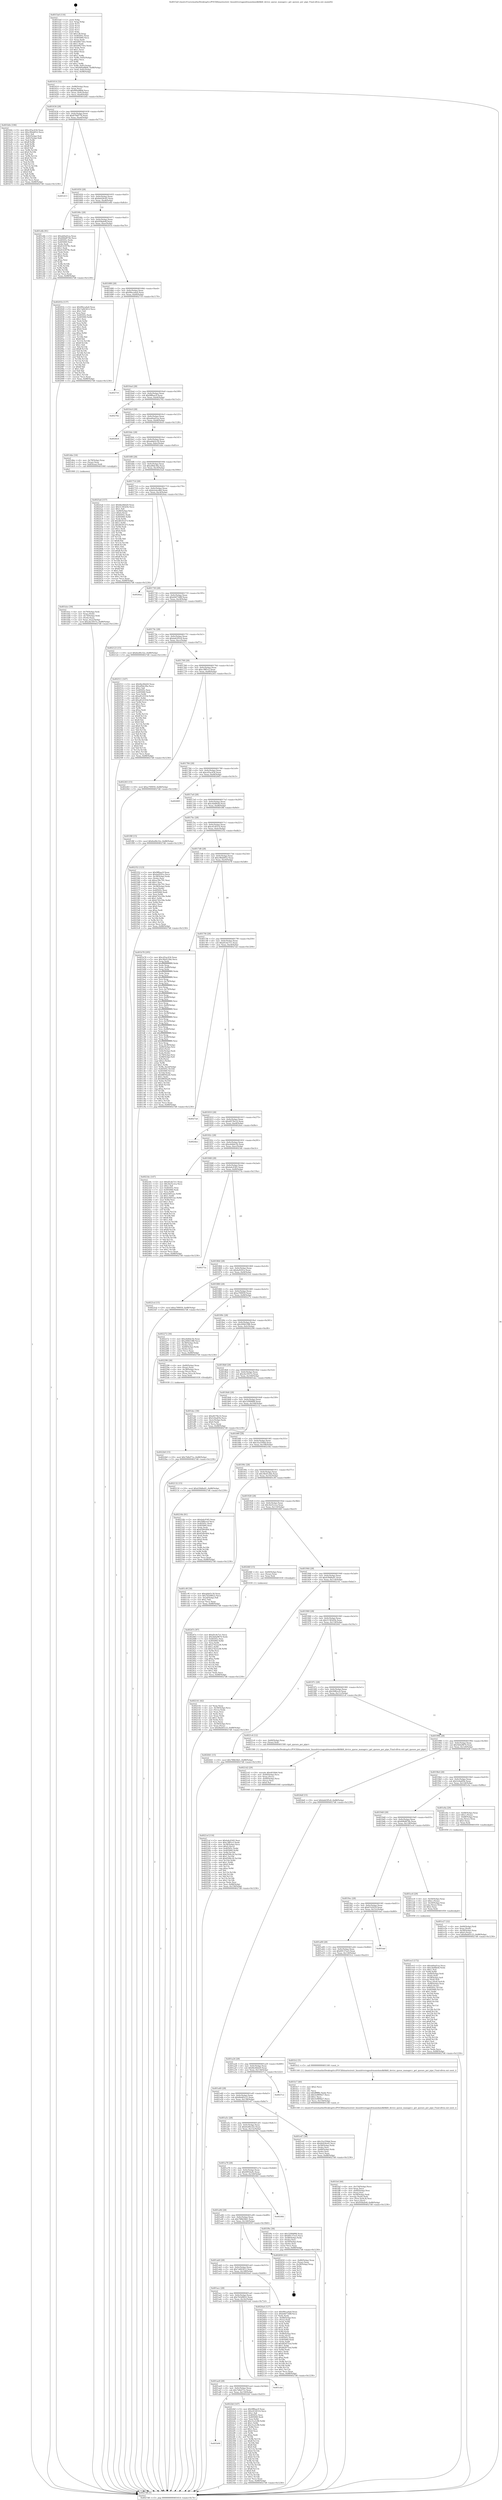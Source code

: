 digraph "0x4015a0" {
  label = "0x4015a0 (/mnt/c/Users/mathe/Desktop/tcc/POCII/binaries/extr_linuxdriversgpudrmamdamdkfdkfd_device_queue_manager.c_get_queues_per_pipe_Final-ollvm.out::main(0))"
  labelloc = "t"
  node[shape=record]

  Entry [label="",width=0.3,height=0.3,shape=circle,fillcolor=black,style=filled]
  "0x401614" [label="{
     0x401614 [32]\l
     | [instrs]\l
     &nbsp;&nbsp;0x401614 \<+6\>: mov -0x88(%rbp),%eax\l
     &nbsp;&nbsp;0x40161a \<+2\>: mov %eax,%ecx\l
     &nbsp;&nbsp;0x40161c \<+6\>: sub $0x840a88b8,%ecx\l
     &nbsp;&nbsp;0x401622 \<+6\>: mov %eax,-0x9c(%rbp)\l
     &nbsp;&nbsp;0x401628 \<+6\>: mov %ecx,-0xa0(%rbp)\l
     &nbsp;&nbsp;0x40162e \<+6\>: je 0000000000401b0e \<main+0x56e\>\l
  }"]
  "0x401b0e" [label="{
     0x401b0e [106]\l
     | [instrs]\l
     &nbsp;&nbsp;0x401b0e \<+5\>: mov $0xc45ac434,%eax\l
     &nbsp;&nbsp;0x401b13 \<+5\>: mov $0xc96dd052,%ecx\l
     &nbsp;&nbsp;0x401b18 \<+2\>: mov $0x1,%dl\l
     &nbsp;&nbsp;0x401b1a \<+7\>: mov -0x82(%rbp),%sil\l
     &nbsp;&nbsp;0x401b21 \<+7\>: mov -0x81(%rbp),%dil\l
     &nbsp;&nbsp;0x401b28 \<+3\>: mov %sil,%r8b\l
     &nbsp;&nbsp;0x401b2b \<+4\>: xor $0xff,%r8b\l
     &nbsp;&nbsp;0x401b2f \<+3\>: mov %dil,%r9b\l
     &nbsp;&nbsp;0x401b32 \<+4\>: xor $0xff,%r9b\l
     &nbsp;&nbsp;0x401b36 \<+3\>: xor $0x0,%dl\l
     &nbsp;&nbsp;0x401b39 \<+3\>: mov %r8b,%r10b\l
     &nbsp;&nbsp;0x401b3c \<+4\>: and $0x0,%r10b\l
     &nbsp;&nbsp;0x401b40 \<+3\>: and %dl,%sil\l
     &nbsp;&nbsp;0x401b43 \<+3\>: mov %r9b,%r11b\l
     &nbsp;&nbsp;0x401b46 \<+4\>: and $0x0,%r11b\l
     &nbsp;&nbsp;0x401b4a \<+3\>: and %dl,%dil\l
     &nbsp;&nbsp;0x401b4d \<+3\>: or %sil,%r10b\l
     &nbsp;&nbsp;0x401b50 \<+3\>: or %dil,%r11b\l
     &nbsp;&nbsp;0x401b53 \<+3\>: xor %r11b,%r10b\l
     &nbsp;&nbsp;0x401b56 \<+3\>: or %r9b,%r8b\l
     &nbsp;&nbsp;0x401b59 \<+4\>: xor $0xff,%r8b\l
     &nbsp;&nbsp;0x401b5d \<+3\>: or $0x0,%dl\l
     &nbsp;&nbsp;0x401b60 \<+3\>: and %dl,%r8b\l
     &nbsp;&nbsp;0x401b63 \<+3\>: or %r8b,%r10b\l
     &nbsp;&nbsp;0x401b66 \<+4\>: test $0x1,%r10b\l
     &nbsp;&nbsp;0x401b6a \<+3\>: cmovne %ecx,%eax\l
     &nbsp;&nbsp;0x401b6d \<+6\>: mov %eax,-0x88(%rbp)\l
     &nbsp;&nbsp;0x401b73 \<+5\>: jmp 00000000004027d6 \<main+0x1236\>\l
  }"]
  "0x401634" [label="{
     0x401634 [28]\l
     | [instrs]\l
     &nbsp;&nbsp;0x401634 \<+5\>: jmp 0000000000401639 \<main+0x99\>\l
     &nbsp;&nbsp;0x401639 \<+6\>: mov -0x9c(%rbp),%eax\l
     &nbsp;&nbsp;0x40163f \<+5\>: sub $0x878df776,%eax\l
     &nbsp;&nbsp;0x401644 \<+6\>: mov %eax,-0xa4(%rbp)\l
     &nbsp;&nbsp;0x40164a \<+6\>: je 0000000000401d13 \<main+0x773\>\l
  }"]
  "0x4027d6" [label="{
     0x4027d6 [5]\l
     | [instrs]\l
     &nbsp;&nbsp;0x4027d6 \<+5\>: jmp 0000000000401614 \<main+0x74\>\l
  }"]
  "0x4015a0" [label="{
     0x4015a0 [116]\l
     | [instrs]\l
     &nbsp;&nbsp;0x4015a0 \<+1\>: push %rbp\l
     &nbsp;&nbsp;0x4015a1 \<+3\>: mov %rsp,%rbp\l
     &nbsp;&nbsp;0x4015a4 \<+2\>: push %r15\l
     &nbsp;&nbsp;0x4015a6 \<+2\>: push %r14\l
     &nbsp;&nbsp;0x4015a8 \<+2\>: push %r13\l
     &nbsp;&nbsp;0x4015aa \<+2\>: push %r12\l
     &nbsp;&nbsp;0x4015ac \<+1\>: push %rbx\l
     &nbsp;&nbsp;0x4015ad \<+7\>: sub $0x138,%rsp\l
     &nbsp;&nbsp;0x4015b4 \<+7\>: mov 0x40505c,%eax\l
     &nbsp;&nbsp;0x4015bb \<+7\>: mov 0x405060,%ecx\l
     &nbsp;&nbsp;0x4015c2 \<+2\>: mov %eax,%edx\l
     &nbsp;&nbsp;0x4015c4 \<+6\>: sub $0xb9f27dee,%edx\l
     &nbsp;&nbsp;0x4015ca \<+3\>: sub $0x1,%edx\l
     &nbsp;&nbsp;0x4015cd \<+6\>: add $0xb9f27dee,%edx\l
     &nbsp;&nbsp;0x4015d3 \<+3\>: imul %edx,%eax\l
     &nbsp;&nbsp;0x4015d6 \<+3\>: and $0x1,%eax\l
     &nbsp;&nbsp;0x4015d9 \<+3\>: cmp $0x0,%eax\l
     &nbsp;&nbsp;0x4015dc \<+4\>: sete %r8b\l
     &nbsp;&nbsp;0x4015e0 \<+4\>: and $0x1,%r8b\l
     &nbsp;&nbsp;0x4015e4 \<+7\>: mov %r8b,-0x82(%rbp)\l
     &nbsp;&nbsp;0x4015eb \<+3\>: cmp $0xa,%ecx\l
     &nbsp;&nbsp;0x4015ee \<+4\>: setl %r8b\l
     &nbsp;&nbsp;0x4015f2 \<+4\>: and $0x1,%r8b\l
     &nbsp;&nbsp;0x4015f6 \<+7\>: mov %r8b,-0x81(%rbp)\l
     &nbsp;&nbsp;0x4015fd \<+10\>: movl $0x840a88b8,-0x88(%rbp)\l
     &nbsp;&nbsp;0x401607 \<+6\>: mov %edi,-0x8c(%rbp)\l
     &nbsp;&nbsp;0x40160d \<+7\>: mov %rsi,-0x98(%rbp)\l
  }"]
  Exit [label="",width=0.3,height=0.3,shape=circle,fillcolor=black,style=filled,peripheries=2]
  "0x401d13" [label="{
     0x401d13\l
  }", style=dashed]
  "0x401650" [label="{
     0x401650 [28]\l
     | [instrs]\l
     &nbsp;&nbsp;0x401650 \<+5\>: jmp 0000000000401655 \<main+0xb5\>\l
     &nbsp;&nbsp;0x401655 \<+6\>: mov -0x9c(%rbp),%eax\l
     &nbsp;&nbsp;0x40165b \<+5\>: sub $0x8e626c65,%eax\l
     &nbsp;&nbsp;0x401660 \<+6\>: mov %eax,-0xa8(%rbp)\l
     &nbsp;&nbsp;0x401666 \<+6\>: je 0000000000401e6b \<main+0x8cb\>\l
  }"]
  "0x40247e" [label="{
     0x40247e [97]\l
     | [instrs]\l
     &nbsp;&nbsp;0x40247e \<+5\>: mov $0xd5c4e7e1,%ecx\l
     &nbsp;&nbsp;0x402483 \<+5\>: mov $0x5b0a9874,%edx\l
     &nbsp;&nbsp;0x402488 \<+7\>: mov 0x40505c,%esi\l
     &nbsp;&nbsp;0x40248f \<+8\>: mov 0x405060,%r8d\l
     &nbsp;&nbsp;0x402497 \<+3\>: mov %esi,%r9d\l
     &nbsp;&nbsp;0x40249a \<+7\>: add $0x27422a36,%r9d\l
     &nbsp;&nbsp;0x4024a1 \<+4\>: sub $0x1,%r9d\l
     &nbsp;&nbsp;0x4024a5 \<+7\>: sub $0x27422a36,%r9d\l
     &nbsp;&nbsp;0x4024ac \<+4\>: imul %r9d,%esi\l
     &nbsp;&nbsp;0x4024b0 \<+3\>: and $0x1,%esi\l
     &nbsp;&nbsp;0x4024b3 \<+3\>: cmp $0x0,%esi\l
     &nbsp;&nbsp;0x4024b6 \<+4\>: sete %r10b\l
     &nbsp;&nbsp;0x4024ba \<+4\>: cmp $0xa,%r8d\l
     &nbsp;&nbsp;0x4024be \<+4\>: setl %r11b\l
     &nbsp;&nbsp;0x4024c2 \<+3\>: mov %r10b,%bl\l
     &nbsp;&nbsp;0x4024c5 \<+3\>: and %r11b,%bl\l
     &nbsp;&nbsp;0x4024c8 \<+3\>: xor %r11b,%r10b\l
     &nbsp;&nbsp;0x4024cb \<+3\>: or %r10b,%bl\l
     &nbsp;&nbsp;0x4024ce \<+3\>: test $0x1,%bl\l
     &nbsp;&nbsp;0x4024d1 \<+3\>: cmovne %edx,%ecx\l
     &nbsp;&nbsp;0x4024d4 \<+6\>: mov %ecx,-0x88(%rbp)\l
     &nbsp;&nbsp;0x4024da \<+5\>: jmp 00000000004027d6 \<main+0x1236\>\l
  }"]
  "0x401e6b" [label="{
     0x401e6b [91]\l
     | [instrs]\l
     &nbsp;&nbsp;0x401e6b \<+5\>: mov $0xab0ad1ea,%eax\l
     &nbsp;&nbsp;0x401e70 \<+5\>: mov $0x606d874b,%ecx\l
     &nbsp;&nbsp;0x401e75 \<+7\>: mov 0x40505c,%edx\l
     &nbsp;&nbsp;0x401e7c \<+7\>: mov 0x405060,%esi\l
     &nbsp;&nbsp;0x401e83 \<+2\>: mov %edx,%edi\l
     &nbsp;&nbsp;0x401e85 \<+6\>: add $0x6143078c,%edi\l
     &nbsp;&nbsp;0x401e8b \<+3\>: sub $0x1,%edi\l
     &nbsp;&nbsp;0x401e8e \<+6\>: sub $0x6143078c,%edi\l
     &nbsp;&nbsp;0x401e94 \<+3\>: imul %edi,%edx\l
     &nbsp;&nbsp;0x401e97 \<+3\>: and $0x1,%edx\l
     &nbsp;&nbsp;0x401e9a \<+3\>: cmp $0x0,%edx\l
     &nbsp;&nbsp;0x401e9d \<+4\>: sete %r8b\l
     &nbsp;&nbsp;0x401ea1 \<+3\>: cmp $0xa,%esi\l
     &nbsp;&nbsp;0x401ea4 \<+4\>: setl %r9b\l
     &nbsp;&nbsp;0x401ea8 \<+3\>: mov %r8b,%r10b\l
     &nbsp;&nbsp;0x401eab \<+3\>: and %r9b,%r10b\l
     &nbsp;&nbsp;0x401eae \<+3\>: xor %r9b,%r8b\l
     &nbsp;&nbsp;0x401eb1 \<+3\>: or %r8b,%r10b\l
     &nbsp;&nbsp;0x401eb4 \<+4\>: test $0x1,%r10b\l
     &nbsp;&nbsp;0x401eb8 \<+3\>: cmovne %ecx,%eax\l
     &nbsp;&nbsp;0x401ebb \<+6\>: mov %eax,-0x88(%rbp)\l
     &nbsp;&nbsp;0x401ec1 \<+5\>: jmp 00000000004027d6 \<main+0x1236\>\l
  }"]
  "0x40166c" [label="{
     0x40166c [28]\l
     | [instrs]\l
     &nbsp;&nbsp;0x40166c \<+5\>: jmp 0000000000401671 \<main+0xd1\>\l
     &nbsp;&nbsp;0x401671 \<+6\>: mov -0x9c(%rbp),%eax\l
     &nbsp;&nbsp;0x401677 \<+5\>: sub $0x958afe6f,%eax\l
     &nbsp;&nbsp;0x40167c \<+6\>: mov %eax,-0xac(%rbp)\l
     &nbsp;&nbsp;0x401682 \<+6\>: je 000000000040201b \<main+0xa7b\>\l
  }"]
  "0x401b04" [label="{
     0x401b04\l
  }", style=dashed]
  "0x40201b" [label="{
     0x40201b [137]\l
     | [instrs]\l
     &nbsp;&nbsp;0x40201b \<+5\>: mov $0x99eca4a0,%eax\l
     &nbsp;&nbsp;0x402020 \<+5\>: mov $0x7a843412,%ecx\l
     &nbsp;&nbsp;0x402025 \<+2\>: mov $0x1,%dl\l
     &nbsp;&nbsp;0x402027 \<+2\>: xor %esi,%esi\l
     &nbsp;&nbsp;0x402029 \<+7\>: mov 0x40505c,%edi\l
     &nbsp;&nbsp;0x402030 \<+8\>: mov 0x405060,%r8d\l
     &nbsp;&nbsp;0x402038 \<+3\>: sub $0x1,%esi\l
     &nbsp;&nbsp;0x40203b \<+3\>: mov %edi,%r9d\l
     &nbsp;&nbsp;0x40203e \<+3\>: add %esi,%r9d\l
     &nbsp;&nbsp;0x402041 \<+4\>: imul %r9d,%edi\l
     &nbsp;&nbsp;0x402045 \<+3\>: and $0x1,%edi\l
     &nbsp;&nbsp;0x402048 \<+3\>: cmp $0x0,%edi\l
     &nbsp;&nbsp;0x40204b \<+4\>: sete %r10b\l
     &nbsp;&nbsp;0x40204f \<+4\>: cmp $0xa,%r8d\l
     &nbsp;&nbsp;0x402053 \<+4\>: setl %r11b\l
     &nbsp;&nbsp;0x402057 \<+3\>: mov %r10b,%bl\l
     &nbsp;&nbsp;0x40205a \<+3\>: xor $0xff,%bl\l
     &nbsp;&nbsp;0x40205d \<+3\>: mov %r11b,%r14b\l
     &nbsp;&nbsp;0x402060 \<+4\>: xor $0xff,%r14b\l
     &nbsp;&nbsp;0x402064 \<+3\>: xor $0x1,%dl\l
     &nbsp;&nbsp;0x402067 \<+3\>: mov %bl,%r15b\l
     &nbsp;&nbsp;0x40206a \<+4\>: and $0xff,%r15b\l
     &nbsp;&nbsp;0x40206e \<+3\>: and %dl,%r10b\l
     &nbsp;&nbsp;0x402071 \<+3\>: mov %r14b,%r12b\l
     &nbsp;&nbsp;0x402074 \<+4\>: and $0xff,%r12b\l
     &nbsp;&nbsp;0x402078 \<+3\>: and %dl,%r11b\l
     &nbsp;&nbsp;0x40207b \<+3\>: or %r10b,%r15b\l
     &nbsp;&nbsp;0x40207e \<+3\>: or %r11b,%r12b\l
     &nbsp;&nbsp;0x402081 \<+3\>: xor %r12b,%r15b\l
     &nbsp;&nbsp;0x402084 \<+3\>: or %r14b,%bl\l
     &nbsp;&nbsp;0x402087 \<+3\>: xor $0xff,%bl\l
     &nbsp;&nbsp;0x40208a \<+3\>: or $0x1,%dl\l
     &nbsp;&nbsp;0x40208d \<+2\>: and %dl,%bl\l
     &nbsp;&nbsp;0x40208f \<+3\>: or %bl,%r15b\l
     &nbsp;&nbsp;0x402092 \<+4\>: test $0x1,%r15b\l
     &nbsp;&nbsp;0x402096 \<+3\>: cmovne %ecx,%eax\l
     &nbsp;&nbsp;0x402099 \<+6\>: mov %eax,-0x88(%rbp)\l
     &nbsp;&nbsp;0x40209f \<+5\>: jmp 00000000004027d6 \<main+0x1236\>\l
  }"]
  "0x401688" [label="{
     0x401688 [28]\l
     | [instrs]\l
     &nbsp;&nbsp;0x401688 \<+5\>: jmp 000000000040168d \<main+0xed\>\l
     &nbsp;&nbsp;0x40168d \<+6\>: mov -0x9c(%rbp),%eax\l
     &nbsp;&nbsp;0x401693 \<+5\>: sub $0x99eca4a0,%eax\l
     &nbsp;&nbsp;0x401698 \<+6\>: mov %eax,-0xb0(%rbp)\l
     &nbsp;&nbsp;0x40169e \<+6\>: je 0000000000402710 \<main+0x1170\>\l
  }"]
  "0x4022bf" [label="{
     0x4022bf [147]\l
     | [instrs]\l
     &nbsp;&nbsp;0x4022bf \<+5\>: mov $0x9fffaac9,%eax\l
     &nbsp;&nbsp;0x4022c4 \<+5\>: mov $0xc614f314,%ecx\l
     &nbsp;&nbsp;0x4022c9 \<+2\>: mov $0x1,%dl\l
     &nbsp;&nbsp;0x4022cb \<+7\>: mov 0x40505c,%esi\l
     &nbsp;&nbsp;0x4022d2 \<+7\>: mov 0x405060,%edi\l
     &nbsp;&nbsp;0x4022d9 \<+3\>: mov %esi,%r8d\l
     &nbsp;&nbsp;0x4022dc \<+7\>: add $0x31a3c98,%r8d\l
     &nbsp;&nbsp;0x4022e3 \<+4\>: sub $0x1,%r8d\l
     &nbsp;&nbsp;0x4022e7 \<+7\>: sub $0x31a3c98,%r8d\l
     &nbsp;&nbsp;0x4022ee \<+4\>: imul %r8d,%esi\l
     &nbsp;&nbsp;0x4022f2 \<+3\>: and $0x1,%esi\l
     &nbsp;&nbsp;0x4022f5 \<+3\>: cmp $0x0,%esi\l
     &nbsp;&nbsp;0x4022f8 \<+4\>: sete %r9b\l
     &nbsp;&nbsp;0x4022fc \<+3\>: cmp $0xa,%edi\l
     &nbsp;&nbsp;0x4022ff \<+4\>: setl %r10b\l
     &nbsp;&nbsp;0x402303 \<+3\>: mov %r9b,%r11b\l
     &nbsp;&nbsp;0x402306 \<+4\>: xor $0xff,%r11b\l
     &nbsp;&nbsp;0x40230a \<+3\>: mov %r10b,%bl\l
     &nbsp;&nbsp;0x40230d \<+3\>: xor $0xff,%bl\l
     &nbsp;&nbsp;0x402310 \<+3\>: xor $0x0,%dl\l
     &nbsp;&nbsp;0x402313 \<+3\>: mov %r11b,%r14b\l
     &nbsp;&nbsp;0x402316 \<+4\>: and $0x0,%r14b\l
     &nbsp;&nbsp;0x40231a \<+3\>: and %dl,%r9b\l
     &nbsp;&nbsp;0x40231d \<+3\>: mov %bl,%r15b\l
     &nbsp;&nbsp;0x402320 \<+4\>: and $0x0,%r15b\l
     &nbsp;&nbsp;0x402324 \<+3\>: and %dl,%r10b\l
     &nbsp;&nbsp;0x402327 \<+3\>: or %r9b,%r14b\l
     &nbsp;&nbsp;0x40232a \<+3\>: or %r10b,%r15b\l
     &nbsp;&nbsp;0x40232d \<+3\>: xor %r15b,%r14b\l
     &nbsp;&nbsp;0x402330 \<+3\>: or %bl,%r11b\l
     &nbsp;&nbsp;0x402333 \<+4\>: xor $0xff,%r11b\l
     &nbsp;&nbsp;0x402337 \<+3\>: or $0x0,%dl\l
     &nbsp;&nbsp;0x40233a \<+3\>: and %dl,%r11b\l
     &nbsp;&nbsp;0x40233d \<+3\>: or %r11b,%r14b\l
     &nbsp;&nbsp;0x402340 \<+4\>: test $0x1,%r14b\l
     &nbsp;&nbsp;0x402344 \<+3\>: cmovne %ecx,%eax\l
     &nbsp;&nbsp;0x402347 \<+6\>: mov %eax,-0x88(%rbp)\l
     &nbsp;&nbsp;0x40234d \<+5\>: jmp 00000000004027d6 \<main+0x1236\>\l
  }"]
  "0x402710" [label="{
     0x402710\l
  }", style=dashed]
  "0x4016a4" [label="{
     0x4016a4 [28]\l
     | [instrs]\l
     &nbsp;&nbsp;0x4016a4 \<+5\>: jmp 00000000004016a9 \<main+0x109\>\l
     &nbsp;&nbsp;0x4016a9 \<+6\>: mov -0x9c(%rbp),%eax\l
     &nbsp;&nbsp;0x4016af \<+5\>: sub $0x9fffaac9,%eax\l
     &nbsp;&nbsp;0x4016b4 \<+6\>: mov %eax,-0xb4(%rbp)\l
     &nbsp;&nbsp;0x4016ba \<+6\>: je 0000000000402782 \<main+0x11e2\>\l
  }"]
  "0x401ae8" [label="{
     0x401ae8 [28]\l
     | [instrs]\l
     &nbsp;&nbsp;0x401ae8 \<+5\>: jmp 0000000000401aed \<main+0x54d\>\l
     &nbsp;&nbsp;0x401aed \<+6\>: mov -0x9c(%rbp),%eax\l
     &nbsp;&nbsp;0x401af3 \<+5\>: sub $0x7b8ef71e,%eax\l
     &nbsp;&nbsp;0x401af8 \<+6\>: mov %eax,-0x150(%rbp)\l
     &nbsp;&nbsp;0x401afe \<+6\>: je 00000000004022bf \<main+0xd1f\>\l
  }"]
  "0x402782" [label="{
     0x402782\l
  }", style=dashed]
  "0x4016c0" [label="{
     0x4016c0 [28]\l
     | [instrs]\l
     &nbsp;&nbsp;0x4016c0 \<+5\>: jmp 00000000004016c5 \<main+0x125\>\l
     &nbsp;&nbsp;0x4016c5 \<+6\>: mov -0x9c(%rbp),%eax\l
     &nbsp;&nbsp;0x4016cb \<+5\>: sub $0xab0ad1ea,%eax\l
     &nbsp;&nbsp;0x4016d0 \<+6\>: mov %eax,-0xb8(%rbp)\l
     &nbsp;&nbsp;0x4016d6 \<+6\>: je 00000000004026c8 \<main+0x1128\>\l
  }"]
  "0x401cbd" [label="{
     0x401cbd\l
  }", style=dashed]
  "0x4026c8" [label="{
     0x4026c8\l
  }", style=dashed]
  "0x4016dc" [label="{
     0x4016dc [28]\l
     | [instrs]\l
     &nbsp;&nbsp;0x4016dc \<+5\>: jmp 00000000004016e1 \<main+0x141\>\l
     &nbsp;&nbsp;0x4016e1 \<+6\>: mov -0x9c(%rbp),%eax\l
     &nbsp;&nbsp;0x4016e7 \<+5\>: sub $0xabbb5c30,%eax\l
     &nbsp;&nbsp;0x4016ec \<+6\>: mov %eax,-0xbc(%rbp)\l
     &nbsp;&nbsp;0x4016f2 \<+6\>: je 0000000000401dbe \<main+0x81e\>\l
  }"]
  "0x4022b0" [label="{
     0x4022b0 [15]\l
     | [instrs]\l
     &nbsp;&nbsp;0x4022b0 \<+10\>: movl $0x7b8ef71e,-0x88(%rbp)\l
     &nbsp;&nbsp;0x4022ba \<+5\>: jmp 00000000004027d6 \<main+0x1236\>\l
  }"]
  "0x401dbe" [label="{
     0x401dbe [16]\l
     | [instrs]\l
     &nbsp;&nbsp;0x401dbe \<+4\>: mov -0x78(%rbp),%rax\l
     &nbsp;&nbsp;0x401dc2 \<+3\>: mov (%rax),%rax\l
     &nbsp;&nbsp;0x401dc5 \<+4\>: mov 0x8(%rax),%rdi\l
     &nbsp;&nbsp;0x401dc9 \<+5\>: call 0000000000401060 \<atoi@plt\>\l
     | [calls]\l
     &nbsp;&nbsp;0x401060 \{1\} (unknown)\l
  }"]
  "0x4016f8" [label="{
     0x4016f8 [28]\l
     | [instrs]\l
     &nbsp;&nbsp;0x4016f8 \<+5\>: jmp 00000000004016fd \<main+0x15d\>\l
     &nbsp;&nbsp;0x4016fd \<+6\>: mov -0x9c(%rbp),%eax\l
     &nbsp;&nbsp;0x401703 \<+5\>: sub $0xaf9de36a,%eax\l
     &nbsp;&nbsp;0x401708 \<+6\>: mov %eax,-0xc0(%rbp)\l
     &nbsp;&nbsp;0x40170e \<+6\>: je 00000000004025a4 \<main+0x1004\>\l
  }"]
  "0x4021ef" [label="{
     0x4021ef [116]\l
     | [instrs]\l
     &nbsp;&nbsp;0x4021ef \<+5\>: mov $0xfa4c0345,%esi\l
     &nbsp;&nbsp;0x4021f4 \<+5\>: mov $0xc3fff1e3,%edx\l
     &nbsp;&nbsp;0x4021f9 \<+4\>: mov -0x38(%rbp),%rcx\l
     &nbsp;&nbsp;0x4021fd \<+6\>: movl $0x0,(%rcx)\l
     &nbsp;&nbsp;0x402203 \<+8\>: mov 0x40505c,%r8d\l
     &nbsp;&nbsp;0x40220b \<+8\>: mov 0x405060,%r9d\l
     &nbsp;&nbsp;0x402213 \<+3\>: mov %r8d,%r10d\l
     &nbsp;&nbsp;0x402216 \<+7\>: add $0x6599c20,%r10d\l
     &nbsp;&nbsp;0x40221d \<+4\>: sub $0x1,%r10d\l
     &nbsp;&nbsp;0x402221 \<+7\>: sub $0x6599c20,%r10d\l
     &nbsp;&nbsp;0x402228 \<+4\>: imul %r10d,%r8d\l
     &nbsp;&nbsp;0x40222c \<+4\>: and $0x1,%r8d\l
     &nbsp;&nbsp;0x402230 \<+4\>: cmp $0x0,%r8d\l
     &nbsp;&nbsp;0x402234 \<+4\>: sete %r11b\l
     &nbsp;&nbsp;0x402238 \<+4\>: cmp $0xa,%r9d\l
     &nbsp;&nbsp;0x40223c \<+3\>: setl %bl\l
     &nbsp;&nbsp;0x40223f \<+3\>: mov %r11b,%r14b\l
     &nbsp;&nbsp;0x402242 \<+3\>: and %bl,%r14b\l
     &nbsp;&nbsp;0x402245 \<+3\>: xor %bl,%r11b\l
     &nbsp;&nbsp;0x402248 \<+3\>: or %r11b,%r14b\l
     &nbsp;&nbsp;0x40224b \<+4\>: test $0x1,%r14b\l
     &nbsp;&nbsp;0x40224f \<+3\>: cmovne %edx,%esi\l
     &nbsp;&nbsp;0x402252 \<+6\>: mov %esi,-0x88(%rbp)\l
     &nbsp;&nbsp;0x402258 \<+6\>: mov %eax,-0x158(%rbp)\l
     &nbsp;&nbsp;0x40225e \<+5\>: jmp 00000000004027d6 \<main+0x1236\>\l
  }"]
  "0x4025a4" [label="{
     0x4025a4 [157]\l
     | [instrs]\l
     &nbsp;&nbsp;0x4025a4 \<+5\>: mov $0x6bc84d20,%eax\l
     &nbsp;&nbsp;0x4025a9 \<+5\>: mov $0x51383d3b,%ecx\l
     &nbsp;&nbsp;0x4025ae \<+2\>: mov $0x1,%dl\l
     &nbsp;&nbsp;0x4025b0 \<+4\>: mov -0x80(%rbp),%rsi\l
     &nbsp;&nbsp;0x4025b4 \<+6\>: movl $0x0,(%rsi)\l
     &nbsp;&nbsp;0x4025ba \<+7\>: mov 0x40505c,%edi\l
     &nbsp;&nbsp;0x4025c1 \<+8\>: mov 0x405060,%r8d\l
     &nbsp;&nbsp;0x4025c9 \<+3\>: mov %edi,%r9d\l
     &nbsp;&nbsp;0x4025cc \<+7\>: add $0x48181d73,%r9d\l
     &nbsp;&nbsp;0x4025d3 \<+4\>: sub $0x1,%r9d\l
     &nbsp;&nbsp;0x4025d7 \<+7\>: sub $0x48181d73,%r9d\l
     &nbsp;&nbsp;0x4025de \<+4\>: imul %r9d,%edi\l
     &nbsp;&nbsp;0x4025e2 \<+3\>: and $0x1,%edi\l
     &nbsp;&nbsp;0x4025e5 \<+3\>: cmp $0x0,%edi\l
     &nbsp;&nbsp;0x4025e8 \<+4\>: sete %r10b\l
     &nbsp;&nbsp;0x4025ec \<+4\>: cmp $0xa,%r8d\l
     &nbsp;&nbsp;0x4025f0 \<+4\>: setl %r11b\l
     &nbsp;&nbsp;0x4025f4 \<+3\>: mov %r10b,%bl\l
     &nbsp;&nbsp;0x4025f7 \<+3\>: xor $0xff,%bl\l
     &nbsp;&nbsp;0x4025fa \<+3\>: mov %r11b,%r14b\l
     &nbsp;&nbsp;0x4025fd \<+4\>: xor $0xff,%r14b\l
     &nbsp;&nbsp;0x402601 \<+3\>: xor $0x1,%dl\l
     &nbsp;&nbsp;0x402604 \<+3\>: mov %bl,%r15b\l
     &nbsp;&nbsp;0x402607 \<+4\>: and $0xff,%r15b\l
     &nbsp;&nbsp;0x40260b \<+3\>: and %dl,%r10b\l
     &nbsp;&nbsp;0x40260e \<+3\>: mov %r14b,%r12b\l
     &nbsp;&nbsp;0x402611 \<+4\>: and $0xff,%r12b\l
     &nbsp;&nbsp;0x402615 \<+3\>: and %dl,%r11b\l
     &nbsp;&nbsp;0x402618 \<+3\>: or %r10b,%r15b\l
     &nbsp;&nbsp;0x40261b \<+3\>: or %r11b,%r12b\l
     &nbsp;&nbsp;0x40261e \<+3\>: xor %r12b,%r15b\l
     &nbsp;&nbsp;0x402621 \<+3\>: or %r14b,%bl\l
     &nbsp;&nbsp;0x402624 \<+3\>: xor $0xff,%bl\l
     &nbsp;&nbsp;0x402627 \<+3\>: or $0x1,%dl\l
     &nbsp;&nbsp;0x40262a \<+2\>: and %dl,%bl\l
     &nbsp;&nbsp;0x40262c \<+3\>: or %bl,%r15b\l
     &nbsp;&nbsp;0x40262f \<+4\>: test $0x1,%r15b\l
     &nbsp;&nbsp;0x402633 \<+3\>: cmovne %ecx,%eax\l
     &nbsp;&nbsp;0x402636 \<+6\>: mov %eax,-0x88(%rbp)\l
     &nbsp;&nbsp;0x40263c \<+5\>: jmp 00000000004027d6 \<main+0x1236\>\l
  }"]
  "0x401714" [label="{
     0x401714 [28]\l
     | [instrs]\l
     &nbsp;&nbsp;0x401714 \<+5\>: jmp 0000000000401719 \<main+0x179\>\l
     &nbsp;&nbsp;0x401719 \<+6\>: mov -0x9c(%rbp),%eax\l
     &nbsp;&nbsp;0x40171f \<+5\>: sub $0xb2ebcdb6,%eax\l
     &nbsp;&nbsp;0x401724 \<+6\>: mov %eax,-0xc4(%rbp)\l
     &nbsp;&nbsp;0x40172a \<+6\>: je 00000000004026aa \<main+0x110a\>\l
  }"]
  "0x4021d2" [label="{
     0x4021d2 [29]\l
     | [instrs]\l
     &nbsp;&nbsp;0x4021d2 \<+10\>: movabs $0x4030b6,%rdi\l
     &nbsp;&nbsp;0x4021dc \<+4\>: mov -0x40(%rbp),%rcx\l
     &nbsp;&nbsp;0x4021e0 \<+2\>: mov %eax,(%rcx)\l
     &nbsp;&nbsp;0x4021e2 \<+4\>: mov -0x40(%rbp),%rcx\l
     &nbsp;&nbsp;0x4021e6 \<+2\>: mov (%rcx),%esi\l
     &nbsp;&nbsp;0x4021e8 \<+2\>: mov $0x0,%al\l
     &nbsp;&nbsp;0x4021ea \<+5\>: call 0000000000401040 \<printf@plt\>\l
     | [calls]\l
     &nbsp;&nbsp;0x401040 \{1\} (unknown)\l
  }"]
  "0x4026aa" [label="{
     0x4026aa\l
  }", style=dashed]
  "0x401730" [label="{
     0x401730 [28]\l
     | [instrs]\l
     &nbsp;&nbsp;0x401730 \<+5\>: jmp 0000000000401735 \<main+0x195\>\l
     &nbsp;&nbsp;0x401735 \<+6\>: mov -0x9c(%rbp),%eax\l
     &nbsp;&nbsp;0x40173b \<+5\>: sub $0xb9d73d8f,%eax\l
     &nbsp;&nbsp;0x401740 \<+6\>: mov %eax,-0xc8(%rbp)\l
     &nbsp;&nbsp;0x401746 \<+6\>: je 0000000000402123 \<main+0xb83\>\l
  }"]
  "0x401acc" [label="{
     0x401acc [28]\l
     | [instrs]\l
     &nbsp;&nbsp;0x401acc \<+5\>: jmp 0000000000401ad1 \<main+0x531\>\l
     &nbsp;&nbsp;0x401ad1 \<+6\>: mov -0x9c(%rbp),%eax\l
     &nbsp;&nbsp;0x401ad7 \<+5\>: sub $0x7b5d9622,%eax\l
     &nbsp;&nbsp;0x401adc \<+6\>: mov %eax,-0x14c(%rbp)\l
     &nbsp;&nbsp;0x401ae2 \<+6\>: je 0000000000401cbd \<main+0x71d\>\l
  }"]
  "0x402123" [label="{
     0x402123 [15]\l
     | [instrs]\l
     &nbsp;&nbsp;0x402123 \<+10\>: movl $0x6ed9e32e,-0x88(%rbp)\l
     &nbsp;&nbsp;0x40212d \<+5\>: jmp 00000000004027d6 \<main+0x1236\>\l
  }"]
  "0x40174c" [label="{
     0x40174c [28]\l
     | [instrs]\l
     &nbsp;&nbsp;0x40174c \<+5\>: jmp 0000000000401751 \<main+0x1b1\>\l
     &nbsp;&nbsp;0x401751 \<+6\>: mov -0x9c(%rbp),%eax\l
     &nbsp;&nbsp;0x401757 \<+5\>: sub $0xbdd3f5c8,%eax\l
     &nbsp;&nbsp;0x40175c \<+6\>: mov %eax,-0xcc(%rbp)\l
     &nbsp;&nbsp;0x401762 \<+6\>: je 0000000000402511 \<main+0xf71\>\l
  }"]
  "0x4020a4" [label="{
     0x4020a4 [127]\l
     | [instrs]\l
     &nbsp;&nbsp;0x4020a4 \<+5\>: mov $0x99eca4a0,%eax\l
     &nbsp;&nbsp;0x4020a9 \<+5\>: mov $0xb9d73d8f,%ecx\l
     &nbsp;&nbsp;0x4020ae \<+2\>: xor %edx,%edx\l
     &nbsp;&nbsp;0x4020b0 \<+4\>: mov -0x48(%rbp),%rsi\l
     &nbsp;&nbsp;0x4020b4 \<+2\>: mov (%rsi),%edi\l
     &nbsp;&nbsp;0x4020b6 \<+3\>: mov %edx,%r8d\l
     &nbsp;&nbsp;0x4020b9 \<+3\>: sub %edi,%r8d\l
     &nbsp;&nbsp;0x4020bc \<+2\>: mov %edx,%edi\l
     &nbsp;&nbsp;0x4020be \<+3\>: sub $0x1,%edi\l
     &nbsp;&nbsp;0x4020c1 \<+3\>: add %edi,%r8d\l
     &nbsp;&nbsp;0x4020c4 \<+3\>: sub %r8d,%edx\l
     &nbsp;&nbsp;0x4020c7 \<+4\>: mov -0x48(%rbp),%rsi\l
     &nbsp;&nbsp;0x4020cb \<+2\>: mov %edx,(%rsi)\l
     &nbsp;&nbsp;0x4020cd \<+7\>: mov 0x40505c,%edx\l
     &nbsp;&nbsp;0x4020d4 \<+7\>: mov 0x405060,%edi\l
     &nbsp;&nbsp;0x4020db \<+3\>: mov %edx,%r8d\l
     &nbsp;&nbsp;0x4020de \<+7\>: add $0x462675ed,%r8d\l
     &nbsp;&nbsp;0x4020e5 \<+4\>: sub $0x1,%r8d\l
     &nbsp;&nbsp;0x4020e9 \<+7\>: sub $0x462675ed,%r8d\l
     &nbsp;&nbsp;0x4020f0 \<+4\>: imul %r8d,%edx\l
     &nbsp;&nbsp;0x4020f4 \<+3\>: and $0x1,%edx\l
     &nbsp;&nbsp;0x4020f7 \<+3\>: cmp $0x0,%edx\l
     &nbsp;&nbsp;0x4020fa \<+4\>: sete %r9b\l
     &nbsp;&nbsp;0x4020fe \<+3\>: cmp $0xa,%edi\l
     &nbsp;&nbsp;0x402101 \<+4\>: setl %r10b\l
     &nbsp;&nbsp;0x402105 \<+3\>: mov %r9b,%r11b\l
     &nbsp;&nbsp;0x402108 \<+3\>: and %r10b,%r11b\l
     &nbsp;&nbsp;0x40210b \<+3\>: xor %r10b,%r9b\l
     &nbsp;&nbsp;0x40210e \<+3\>: or %r9b,%r11b\l
     &nbsp;&nbsp;0x402111 \<+4\>: test $0x1,%r11b\l
     &nbsp;&nbsp;0x402115 \<+3\>: cmovne %ecx,%eax\l
     &nbsp;&nbsp;0x402118 \<+6\>: mov %eax,-0x88(%rbp)\l
     &nbsp;&nbsp;0x40211e \<+5\>: jmp 00000000004027d6 \<main+0x1236\>\l
  }"]
  "0x402511" [label="{
     0x402511 [147]\l
     | [instrs]\l
     &nbsp;&nbsp;0x402511 \<+5\>: mov $0x6bc84d20,%eax\l
     &nbsp;&nbsp;0x402516 \<+5\>: mov $0xaf9de36a,%ecx\l
     &nbsp;&nbsp;0x40251b \<+2\>: mov $0x1,%dl\l
     &nbsp;&nbsp;0x40251d \<+7\>: mov 0x40505c,%esi\l
     &nbsp;&nbsp;0x402524 \<+7\>: mov 0x405060,%edi\l
     &nbsp;&nbsp;0x40252b \<+3\>: mov %esi,%r8d\l
     &nbsp;&nbsp;0x40252e \<+7\>: sub $0xa81d103d,%r8d\l
     &nbsp;&nbsp;0x402535 \<+4\>: sub $0x1,%r8d\l
     &nbsp;&nbsp;0x402539 \<+7\>: add $0xa81d103d,%r8d\l
     &nbsp;&nbsp;0x402540 \<+4\>: imul %r8d,%esi\l
     &nbsp;&nbsp;0x402544 \<+3\>: and $0x1,%esi\l
     &nbsp;&nbsp;0x402547 \<+3\>: cmp $0x0,%esi\l
     &nbsp;&nbsp;0x40254a \<+4\>: sete %r9b\l
     &nbsp;&nbsp;0x40254e \<+3\>: cmp $0xa,%edi\l
     &nbsp;&nbsp;0x402551 \<+4\>: setl %r10b\l
     &nbsp;&nbsp;0x402555 \<+3\>: mov %r9b,%r11b\l
     &nbsp;&nbsp;0x402558 \<+4\>: xor $0xff,%r11b\l
     &nbsp;&nbsp;0x40255c \<+3\>: mov %r10b,%bl\l
     &nbsp;&nbsp;0x40255f \<+3\>: xor $0xff,%bl\l
     &nbsp;&nbsp;0x402562 \<+3\>: xor $0x0,%dl\l
     &nbsp;&nbsp;0x402565 \<+3\>: mov %r11b,%r14b\l
     &nbsp;&nbsp;0x402568 \<+4\>: and $0x0,%r14b\l
     &nbsp;&nbsp;0x40256c \<+3\>: and %dl,%r9b\l
     &nbsp;&nbsp;0x40256f \<+3\>: mov %bl,%r15b\l
     &nbsp;&nbsp;0x402572 \<+4\>: and $0x0,%r15b\l
     &nbsp;&nbsp;0x402576 \<+3\>: and %dl,%r10b\l
     &nbsp;&nbsp;0x402579 \<+3\>: or %r9b,%r14b\l
     &nbsp;&nbsp;0x40257c \<+3\>: or %r10b,%r15b\l
     &nbsp;&nbsp;0x40257f \<+3\>: xor %r15b,%r14b\l
     &nbsp;&nbsp;0x402582 \<+3\>: or %bl,%r11b\l
     &nbsp;&nbsp;0x402585 \<+4\>: xor $0xff,%r11b\l
     &nbsp;&nbsp;0x402589 \<+3\>: or $0x0,%dl\l
     &nbsp;&nbsp;0x40258c \<+3\>: and %dl,%r11b\l
     &nbsp;&nbsp;0x40258f \<+3\>: or %r11b,%r14b\l
     &nbsp;&nbsp;0x402592 \<+4\>: test $0x1,%r14b\l
     &nbsp;&nbsp;0x402596 \<+3\>: cmovne %ecx,%eax\l
     &nbsp;&nbsp;0x402599 \<+6\>: mov %eax,-0x88(%rbp)\l
     &nbsp;&nbsp;0x40259f \<+5\>: jmp 00000000004027d6 \<main+0x1236\>\l
  }"]
  "0x401768" [label="{
     0x401768 [28]\l
     | [instrs]\l
     &nbsp;&nbsp;0x401768 \<+5\>: jmp 000000000040176d \<main+0x1cd\>\l
     &nbsp;&nbsp;0x40176d \<+6\>: mov -0x9c(%rbp),%eax\l
     &nbsp;&nbsp;0x401773 \<+5\>: sub $0xc3fff1e3,%eax\l
     &nbsp;&nbsp;0x401778 \<+6\>: mov %eax,-0xd0(%rbp)\l
     &nbsp;&nbsp;0x40177e \<+6\>: je 0000000000402263 \<main+0xcc3\>\l
  }"]
  "0x401ab0" [label="{
     0x401ab0 [28]\l
     | [instrs]\l
     &nbsp;&nbsp;0x401ab0 \<+5\>: jmp 0000000000401ab5 \<main+0x515\>\l
     &nbsp;&nbsp;0x401ab5 \<+6\>: mov -0x9c(%rbp),%eax\l
     &nbsp;&nbsp;0x401abb \<+5\>: sub $0x7a843412,%eax\l
     &nbsp;&nbsp;0x401ac0 \<+6\>: mov %eax,-0x148(%rbp)\l
     &nbsp;&nbsp;0x401ac6 \<+6\>: je 00000000004020a4 \<main+0xb04\>\l
  }"]
  "0x402263" [label="{
     0x402263 [15]\l
     | [instrs]\l
     &nbsp;&nbsp;0x402263 \<+10\>: movl $0xa799959,-0x88(%rbp)\l
     &nbsp;&nbsp;0x40226d \<+5\>: jmp 00000000004027d6 \<main+0x1236\>\l
  }"]
  "0x401784" [label="{
     0x401784 [28]\l
     | [instrs]\l
     &nbsp;&nbsp;0x401784 \<+5\>: jmp 0000000000401789 \<main+0x1e9\>\l
     &nbsp;&nbsp;0x401789 \<+6\>: mov -0x9c(%rbp),%eax\l
     &nbsp;&nbsp;0x40178f \<+5\>: sub $0xc45ac434,%eax\l
     &nbsp;&nbsp;0x401794 \<+6\>: mov %eax,-0xd4(%rbp)\l
     &nbsp;&nbsp;0x40179a \<+6\>: je 0000000000402665 \<main+0x10c5\>\l
  }"]
  "0x402650" [label="{
     0x402650 [21]\l
     | [instrs]\l
     &nbsp;&nbsp;0x402650 \<+4\>: mov -0x80(%rbp),%rax\l
     &nbsp;&nbsp;0x402654 \<+2\>: mov (%rax),%eax\l
     &nbsp;&nbsp;0x402656 \<+4\>: lea -0x28(%rbp),%rsp\l
     &nbsp;&nbsp;0x40265a \<+1\>: pop %rbx\l
     &nbsp;&nbsp;0x40265b \<+2\>: pop %r12\l
     &nbsp;&nbsp;0x40265d \<+2\>: pop %r13\l
     &nbsp;&nbsp;0x40265f \<+2\>: pop %r14\l
     &nbsp;&nbsp;0x402661 \<+2\>: pop %r15\l
     &nbsp;&nbsp;0x402663 \<+1\>: pop %rbp\l
     &nbsp;&nbsp;0x402664 \<+1\>: ret\l
  }"]
  "0x402665" [label="{
     0x402665\l
  }", style=dashed]
  "0x4017a0" [label="{
     0x4017a0 [28]\l
     | [instrs]\l
     &nbsp;&nbsp;0x4017a0 \<+5\>: jmp 00000000004017a5 \<main+0x205\>\l
     &nbsp;&nbsp;0x4017a5 \<+6\>: mov -0x9c(%rbp),%eax\l
     &nbsp;&nbsp;0x4017ab \<+5\>: sub $0xc4d48efd,%eax\l
     &nbsp;&nbsp;0x4017b0 \<+6\>: mov %eax,-0xd8(%rbp)\l
     &nbsp;&nbsp;0x4017b6 \<+6\>: je 0000000000401f8f \<main+0x9ef\>\l
  }"]
  "0x401a94" [label="{
     0x401a94 [28]\l
     | [instrs]\l
     &nbsp;&nbsp;0x401a94 \<+5\>: jmp 0000000000401a99 \<main+0x4f9\>\l
     &nbsp;&nbsp;0x401a99 \<+6\>: mov -0x9c(%rbp),%eax\l
     &nbsp;&nbsp;0x401a9f \<+5\>: sub $0x788b58d1,%eax\l
     &nbsp;&nbsp;0x401aa4 \<+6\>: mov %eax,-0x144(%rbp)\l
     &nbsp;&nbsp;0x401aaa \<+6\>: je 0000000000402650 \<main+0x10b0\>\l
  }"]
  "0x401f8f" [label="{
     0x401f8f [15]\l
     | [instrs]\l
     &nbsp;&nbsp;0x401f8f \<+10\>: movl $0x6ed9e32e,-0x88(%rbp)\l
     &nbsp;&nbsp;0x401f99 \<+5\>: jmp 00000000004027d6 \<main+0x1236\>\l
  }"]
  "0x4017bc" [label="{
     0x4017bc [28]\l
     | [instrs]\l
     &nbsp;&nbsp;0x4017bc \<+5\>: jmp 00000000004017c1 \<main+0x221\>\l
     &nbsp;&nbsp;0x4017c1 \<+6\>: mov -0x9c(%rbp),%eax\l
     &nbsp;&nbsp;0x4017c7 \<+5\>: sub $0xc614f314,%eax\l
     &nbsp;&nbsp;0x4017cc \<+6\>: mov %eax,-0xdc(%rbp)\l
     &nbsp;&nbsp;0x4017d2 \<+6\>: je 0000000000402352 \<main+0xdb2\>\l
  }"]
  "0x4024fd" [label="{
     0x4024fd\l
  }", style=dashed]
  "0x402352" [label="{
     0x402352 [123]\l
     | [instrs]\l
     &nbsp;&nbsp;0x402352 \<+5\>: mov $0x9fffaac9,%eax\l
     &nbsp;&nbsp;0x402357 \<+5\>: mov $0x4a9291a,%ecx\l
     &nbsp;&nbsp;0x40235c \<+4\>: mov -0x38(%rbp),%rdx\l
     &nbsp;&nbsp;0x402360 \<+2\>: mov (%rdx),%esi\l
     &nbsp;&nbsp;0x402362 \<+6\>: sub $0xac56c791,%esi\l
     &nbsp;&nbsp;0x402368 \<+3\>: add $0x1,%esi\l
     &nbsp;&nbsp;0x40236b \<+6\>: add $0xac56c791,%esi\l
     &nbsp;&nbsp;0x402371 \<+4\>: mov -0x38(%rbp),%rdx\l
     &nbsp;&nbsp;0x402375 \<+2\>: mov %esi,(%rdx)\l
     &nbsp;&nbsp;0x402377 \<+7\>: mov 0x40505c,%esi\l
     &nbsp;&nbsp;0x40237e \<+7\>: mov 0x405060,%edi\l
     &nbsp;&nbsp;0x402385 \<+3\>: mov %esi,%r8d\l
     &nbsp;&nbsp;0x402388 \<+7\>: add $0xb742c59e,%r8d\l
     &nbsp;&nbsp;0x40238f \<+4\>: sub $0x1,%r8d\l
     &nbsp;&nbsp;0x402393 \<+7\>: sub $0xb742c59e,%r8d\l
     &nbsp;&nbsp;0x40239a \<+4\>: imul %r8d,%esi\l
     &nbsp;&nbsp;0x40239e \<+3\>: and $0x1,%esi\l
     &nbsp;&nbsp;0x4023a1 \<+3\>: cmp $0x0,%esi\l
     &nbsp;&nbsp;0x4023a4 \<+4\>: sete %r9b\l
     &nbsp;&nbsp;0x4023a8 \<+3\>: cmp $0xa,%edi\l
     &nbsp;&nbsp;0x4023ab \<+4\>: setl %r10b\l
     &nbsp;&nbsp;0x4023af \<+3\>: mov %r9b,%r11b\l
     &nbsp;&nbsp;0x4023b2 \<+3\>: and %r10b,%r11b\l
     &nbsp;&nbsp;0x4023b5 \<+3\>: xor %r10b,%r9b\l
     &nbsp;&nbsp;0x4023b8 \<+3\>: or %r9b,%r11b\l
     &nbsp;&nbsp;0x4023bb \<+4\>: test $0x1,%r11b\l
     &nbsp;&nbsp;0x4023bf \<+3\>: cmovne %ecx,%eax\l
     &nbsp;&nbsp;0x4023c2 \<+6\>: mov %eax,-0x88(%rbp)\l
     &nbsp;&nbsp;0x4023c8 \<+5\>: jmp 00000000004027d6 \<main+0x1236\>\l
  }"]
  "0x4017d8" [label="{
     0x4017d8 [28]\l
     | [instrs]\l
     &nbsp;&nbsp;0x4017d8 \<+5\>: jmp 00000000004017dd \<main+0x23d\>\l
     &nbsp;&nbsp;0x4017dd \<+6\>: mov -0x9c(%rbp),%eax\l
     &nbsp;&nbsp;0x4017e3 \<+5\>: sub $0xc96dd052,%eax\l
     &nbsp;&nbsp;0x4017e8 \<+6\>: mov %eax,-0xe0(%rbp)\l
     &nbsp;&nbsp;0x4017ee \<+6\>: je 0000000000401b78 \<main+0x5d8\>\l
  }"]
  "0x401fef" [label="{
     0x401fef [44]\l
     | [instrs]\l
     &nbsp;&nbsp;0x401fef \<+6\>: mov -0x154(%rbp),%ecx\l
     &nbsp;&nbsp;0x401ff5 \<+3\>: imul %eax,%ecx\l
     &nbsp;&nbsp;0x401ff8 \<+4\>: mov -0x60(%rbp),%rsi\l
     &nbsp;&nbsp;0x401ffc \<+3\>: mov (%rsi),%rsi\l
     &nbsp;&nbsp;0x401fff \<+4\>: mov -0x58(%rbp),%rdi\l
     &nbsp;&nbsp;0x402003 \<+3\>: movslq (%rdi),%rdi\l
     &nbsp;&nbsp;0x402006 \<+4\>: mov (%rsi,%rdi,8),%rsi\l
     &nbsp;&nbsp;0x40200a \<+2\>: mov %ecx,(%rsi)\l
     &nbsp;&nbsp;0x40200c \<+10\>: movl $0x958afe6f,-0x88(%rbp)\l
     &nbsp;&nbsp;0x402016 \<+5\>: jmp 00000000004027d6 \<main+0x1236\>\l
  }"]
  "0x401b78" [label="{
     0x401b78 [295]\l
     | [instrs]\l
     &nbsp;&nbsp;0x401b78 \<+5\>: mov $0xc45ac434,%eax\l
     &nbsp;&nbsp;0x401b7d \<+5\>: mov $0x38e012bb,%ecx\l
     &nbsp;&nbsp;0x401b82 \<+3\>: mov %rsp,%rdx\l
     &nbsp;&nbsp;0x401b85 \<+4\>: add $0xfffffffffffffff0,%rdx\l
     &nbsp;&nbsp;0x401b89 \<+3\>: mov %rdx,%rsp\l
     &nbsp;&nbsp;0x401b8c \<+4\>: mov %rdx,-0x80(%rbp)\l
     &nbsp;&nbsp;0x401b90 \<+3\>: mov %rsp,%rdx\l
     &nbsp;&nbsp;0x401b93 \<+4\>: add $0xfffffffffffffff0,%rdx\l
     &nbsp;&nbsp;0x401b97 \<+3\>: mov %rdx,%rsp\l
     &nbsp;&nbsp;0x401b9a \<+3\>: mov %rsp,%rsi\l
     &nbsp;&nbsp;0x401b9d \<+4\>: add $0xfffffffffffffff0,%rsi\l
     &nbsp;&nbsp;0x401ba1 \<+3\>: mov %rsi,%rsp\l
     &nbsp;&nbsp;0x401ba4 \<+4\>: mov %rsi,-0x78(%rbp)\l
     &nbsp;&nbsp;0x401ba8 \<+3\>: mov %rsp,%rsi\l
     &nbsp;&nbsp;0x401bab \<+4\>: add $0xfffffffffffffff0,%rsi\l
     &nbsp;&nbsp;0x401baf \<+3\>: mov %rsi,%rsp\l
     &nbsp;&nbsp;0x401bb2 \<+4\>: mov %rsi,-0x70(%rbp)\l
     &nbsp;&nbsp;0x401bb6 \<+3\>: mov %rsp,%rsi\l
     &nbsp;&nbsp;0x401bb9 \<+4\>: add $0xfffffffffffffff0,%rsi\l
     &nbsp;&nbsp;0x401bbd \<+3\>: mov %rsi,%rsp\l
     &nbsp;&nbsp;0x401bc0 \<+4\>: mov %rsi,-0x68(%rbp)\l
     &nbsp;&nbsp;0x401bc4 \<+3\>: mov %rsp,%rsi\l
     &nbsp;&nbsp;0x401bc7 \<+4\>: add $0xfffffffffffffff0,%rsi\l
     &nbsp;&nbsp;0x401bcb \<+3\>: mov %rsi,%rsp\l
     &nbsp;&nbsp;0x401bce \<+4\>: mov %rsi,-0x60(%rbp)\l
     &nbsp;&nbsp;0x401bd2 \<+3\>: mov %rsp,%rsi\l
     &nbsp;&nbsp;0x401bd5 \<+4\>: add $0xfffffffffffffff0,%rsi\l
     &nbsp;&nbsp;0x401bd9 \<+3\>: mov %rsi,%rsp\l
     &nbsp;&nbsp;0x401bdc \<+4\>: mov %rsi,-0x58(%rbp)\l
     &nbsp;&nbsp;0x401be0 \<+3\>: mov %rsp,%rsi\l
     &nbsp;&nbsp;0x401be3 \<+4\>: add $0xfffffffffffffff0,%rsi\l
     &nbsp;&nbsp;0x401be7 \<+3\>: mov %rsi,%rsp\l
     &nbsp;&nbsp;0x401bea \<+4\>: mov %rsi,-0x50(%rbp)\l
     &nbsp;&nbsp;0x401bee \<+3\>: mov %rsp,%rsi\l
     &nbsp;&nbsp;0x401bf1 \<+4\>: add $0xfffffffffffffff0,%rsi\l
     &nbsp;&nbsp;0x401bf5 \<+3\>: mov %rsi,%rsp\l
     &nbsp;&nbsp;0x401bf8 \<+4\>: mov %rsi,-0x48(%rbp)\l
     &nbsp;&nbsp;0x401bfc \<+3\>: mov %rsp,%rsi\l
     &nbsp;&nbsp;0x401bff \<+4\>: add $0xfffffffffffffff0,%rsi\l
     &nbsp;&nbsp;0x401c03 \<+3\>: mov %rsi,%rsp\l
     &nbsp;&nbsp;0x401c06 \<+4\>: mov %rsi,-0x40(%rbp)\l
     &nbsp;&nbsp;0x401c0a \<+3\>: mov %rsp,%rsi\l
     &nbsp;&nbsp;0x401c0d \<+4\>: add $0xfffffffffffffff0,%rsi\l
     &nbsp;&nbsp;0x401c11 \<+3\>: mov %rsi,%rsp\l
     &nbsp;&nbsp;0x401c14 \<+4\>: mov %rsi,-0x38(%rbp)\l
     &nbsp;&nbsp;0x401c18 \<+4\>: mov -0x80(%rbp),%rsi\l
     &nbsp;&nbsp;0x401c1c \<+6\>: movl $0x0,(%rsi)\l
     &nbsp;&nbsp;0x401c22 \<+6\>: mov -0x8c(%rbp),%edi\l
     &nbsp;&nbsp;0x401c28 \<+2\>: mov %edi,(%rdx)\l
     &nbsp;&nbsp;0x401c2a \<+4\>: mov -0x78(%rbp),%rsi\l
     &nbsp;&nbsp;0x401c2e \<+7\>: mov -0x98(%rbp),%r8\l
     &nbsp;&nbsp;0x401c35 \<+3\>: mov %r8,(%rsi)\l
     &nbsp;&nbsp;0x401c38 \<+3\>: cmpl $0x2,(%rdx)\l
     &nbsp;&nbsp;0x401c3b \<+4\>: setne %r9b\l
     &nbsp;&nbsp;0x401c3f \<+4\>: and $0x1,%r9b\l
     &nbsp;&nbsp;0x401c43 \<+4\>: mov %r9b,-0x2d(%rbp)\l
     &nbsp;&nbsp;0x401c47 \<+8\>: mov 0x40505c,%r10d\l
     &nbsp;&nbsp;0x401c4f \<+8\>: mov 0x405060,%r11d\l
     &nbsp;&nbsp;0x401c57 \<+3\>: mov %r10d,%ebx\l
     &nbsp;&nbsp;0x401c5a \<+6\>: add $0x8f856ad4,%ebx\l
     &nbsp;&nbsp;0x401c60 \<+3\>: sub $0x1,%ebx\l
     &nbsp;&nbsp;0x401c63 \<+6\>: sub $0x8f856ad4,%ebx\l
     &nbsp;&nbsp;0x401c69 \<+4\>: imul %ebx,%r10d\l
     &nbsp;&nbsp;0x401c6d \<+4\>: and $0x1,%r10d\l
     &nbsp;&nbsp;0x401c71 \<+4\>: cmp $0x0,%r10d\l
     &nbsp;&nbsp;0x401c75 \<+4\>: sete %r9b\l
     &nbsp;&nbsp;0x401c79 \<+4\>: cmp $0xa,%r11d\l
     &nbsp;&nbsp;0x401c7d \<+4\>: setl %r14b\l
     &nbsp;&nbsp;0x401c81 \<+3\>: mov %r9b,%r15b\l
     &nbsp;&nbsp;0x401c84 \<+3\>: and %r14b,%r15b\l
     &nbsp;&nbsp;0x401c87 \<+3\>: xor %r14b,%r9b\l
     &nbsp;&nbsp;0x401c8a \<+3\>: or %r9b,%r15b\l
     &nbsp;&nbsp;0x401c8d \<+4\>: test $0x1,%r15b\l
     &nbsp;&nbsp;0x401c91 \<+3\>: cmovne %ecx,%eax\l
     &nbsp;&nbsp;0x401c94 \<+6\>: mov %eax,-0x88(%rbp)\l
     &nbsp;&nbsp;0x401c9a \<+5\>: jmp 00000000004027d6 \<main+0x1236\>\l
  }"]
  "0x4017f4" [label="{
     0x4017f4 [28]\l
     | [instrs]\l
     &nbsp;&nbsp;0x4017f4 \<+5\>: jmp 00000000004017f9 \<main+0x259\>\l
     &nbsp;&nbsp;0x4017f9 \<+6\>: mov -0x9c(%rbp),%eax\l
     &nbsp;&nbsp;0x4017ff \<+5\>: sub $0xd5c4e7e1,%eax\l
     &nbsp;&nbsp;0x401804 \<+6\>: mov %eax,-0xe4(%rbp)\l
     &nbsp;&nbsp;0x40180a \<+6\>: je 00000000004027a4 \<main+0x1204\>\l
  }"]
  "0x401fc7" [label="{
     0x401fc7 [40]\l
     | [instrs]\l
     &nbsp;&nbsp;0x401fc7 \<+5\>: mov $0x2,%ecx\l
     &nbsp;&nbsp;0x401fcc \<+1\>: cltd\l
     &nbsp;&nbsp;0x401fcd \<+2\>: idiv %ecx\l
     &nbsp;&nbsp;0x401fcf \<+6\>: imul $0xfffffffe,%edx,%ecx\l
     &nbsp;&nbsp;0x401fd5 \<+6\>: sub $0x5e989427,%ecx\l
     &nbsp;&nbsp;0x401fdb \<+3\>: add $0x1,%ecx\l
     &nbsp;&nbsp;0x401fde \<+6\>: add $0x5e989427,%ecx\l
     &nbsp;&nbsp;0x401fe4 \<+6\>: mov %ecx,-0x154(%rbp)\l
     &nbsp;&nbsp;0x401fea \<+5\>: call 0000000000401160 \<next_i\>\l
     | [calls]\l
     &nbsp;&nbsp;0x401160 \{1\} (/mnt/c/Users/mathe/Desktop/tcc/POCII/binaries/extr_linuxdriversgpudrmamdamdkfdkfd_device_queue_manager.c_get_queues_per_pipe_Final-ollvm.out::next_i)\l
  }"]
  "0x401a78" [label="{
     0x401a78 [28]\l
     | [instrs]\l
     &nbsp;&nbsp;0x401a78 \<+5\>: jmp 0000000000401a7d \<main+0x4dd\>\l
     &nbsp;&nbsp;0x401a7d \<+6\>: mov -0x9c(%rbp),%eax\l
     &nbsp;&nbsp;0x401a83 \<+5\>: sub $0x6f954a9c,%eax\l
     &nbsp;&nbsp;0x401a88 \<+6\>: mov %eax,-0x140(%rbp)\l
     &nbsp;&nbsp;0x401a8e \<+6\>: je 00000000004024fd \<main+0xf5d\>\l
  }"]
  "0x4027a4" [label="{
     0x4027a4\l
  }", style=dashed]
  "0x401810" [label="{
     0x401810 [28]\l
     | [instrs]\l
     &nbsp;&nbsp;0x401810 \<+5\>: jmp 0000000000401815 \<main+0x275\>\l
     &nbsp;&nbsp;0x401815 \<+6\>: mov -0x9c(%rbp),%eax\l
     &nbsp;&nbsp;0x40181b \<+5\>: sub $0xdf278e14,%eax\l
     &nbsp;&nbsp;0x401820 \<+6\>: mov %eax,-0xe8(%rbp)\l
     &nbsp;&nbsp;0x401826 \<+6\>: je 00000000004024ee \<main+0xf4e\>\l
  }"]
  "0x401f9e" [label="{
     0x401f9e [36]\l
     | [instrs]\l
     &nbsp;&nbsp;0x401f9e \<+5\>: mov $0x32994f68,%eax\l
     &nbsp;&nbsp;0x401fa3 \<+5\>: mov $0x69137ee5,%ecx\l
     &nbsp;&nbsp;0x401fa8 \<+4\>: mov -0x48(%rbp),%rdx\l
     &nbsp;&nbsp;0x401fac \<+2\>: mov (%rdx),%esi\l
     &nbsp;&nbsp;0x401fae \<+4\>: mov -0x50(%rbp),%rdx\l
     &nbsp;&nbsp;0x401fb2 \<+2\>: cmp (%rdx),%esi\l
     &nbsp;&nbsp;0x401fb4 \<+3\>: cmovl %ecx,%eax\l
     &nbsp;&nbsp;0x401fb7 \<+6\>: mov %eax,-0x88(%rbp)\l
     &nbsp;&nbsp;0x401fbd \<+5\>: jmp 00000000004027d6 \<main+0x1236\>\l
  }"]
  "0x4024ee" [label="{
     0x4024ee\l
  }", style=dashed]
  "0x40182c" [label="{
     0x40182c [28]\l
     | [instrs]\l
     &nbsp;&nbsp;0x40182c \<+5\>: jmp 0000000000401831 \<main+0x291\>\l
     &nbsp;&nbsp;0x401831 \<+6\>: mov -0x9c(%rbp),%eax\l
     &nbsp;&nbsp;0x401837 \<+5\>: sub $0xe4d4dc5b,%eax\l
     &nbsp;&nbsp;0x40183c \<+6\>: mov %eax,-0xec(%rbp)\l
     &nbsp;&nbsp;0x401842 \<+6\>: je 00000000004023dc \<main+0xe3c\>\l
  }"]
  "0x401ee3" [label="{
     0x401ee3 [172]\l
     | [instrs]\l
     &nbsp;&nbsp;0x401ee3 \<+5\>: mov $0xab0ad1ea,%ecx\l
     &nbsp;&nbsp;0x401ee8 \<+5\>: mov $0xc4d48efd,%edx\l
     &nbsp;&nbsp;0x401eed \<+3\>: mov $0x1,%sil\l
     &nbsp;&nbsp;0x401ef0 \<+3\>: xor %r8d,%r8d\l
     &nbsp;&nbsp;0x401ef3 \<+4\>: mov -0x60(%rbp),%rdi\l
     &nbsp;&nbsp;0x401ef7 \<+3\>: mov (%rdi),%rdi\l
     &nbsp;&nbsp;0x401efa \<+4\>: mov -0x58(%rbp),%r9\l
     &nbsp;&nbsp;0x401efe \<+3\>: movslq (%r9),%r9\l
     &nbsp;&nbsp;0x401f01 \<+4\>: mov %rax,(%rdi,%r9,8)\l
     &nbsp;&nbsp;0x401f05 \<+4\>: mov -0x48(%rbp),%rax\l
     &nbsp;&nbsp;0x401f09 \<+6\>: movl $0x0,(%rax)\l
     &nbsp;&nbsp;0x401f0f \<+8\>: mov 0x40505c,%r10d\l
     &nbsp;&nbsp;0x401f17 \<+8\>: mov 0x405060,%r11d\l
     &nbsp;&nbsp;0x401f1f \<+4\>: sub $0x1,%r8d\l
     &nbsp;&nbsp;0x401f23 \<+3\>: mov %r10d,%ebx\l
     &nbsp;&nbsp;0x401f26 \<+3\>: add %r8d,%ebx\l
     &nbsp;&nbsp;0x401f29 \<+4\>: imul %ebx,%r10d\l
     &nbsp;&nbsp;0x401f2d \<+4\>: and $0x1,%r10d\l
     &nbsp;&nbsp;0x401f31 \<+4\>: cmp $0x0,%r10d\l
     &nbsp;&nbsp;0x401f35 \<+4\>: sete %r14b\l
     &nbsp;&nbsp;0x401f39 \<+4\>: cmp $0xa,%r11d\l
     &nbsp;&nbsp;0x401f3d \<+4\>: setl %r15b\l
     &nbsp;&nbsp;0x401f41 \<+3\>: mov %r14b,%r12b\l
     &nbsp;&nbsp;0x401f44 \<+4\>: xor $0xff,%r12b\l
     &nbsp;&nbsp;0x401f48 \<+3\>: mov %r15b,%r13b\l
     &nbsp;&nbsp;0x401f4b \<+4\>: xor $0xff,%r13b\l
     &nbsp;&nbsp;0x401f4f \<+4\>: xor $0x1,%sil\l
     &nbsp;&nbsp;0x401f53 \<+3\>: mov %r12b,%al\l
     &nbsp;&nbsp;0x401f56 \<+2\>: and $0xff,%al\l
     &nbsp;&nbsp;0x401f58 \<+3\>: and %sil,%r14b\l
     &nbsp;&nbsp;0x401f5b \<+3\>: mov %r13b,%dil\l
     &nbsp;&nbsp;0x401f5e \<+4\>: and $0xff,%dil\l
     &nbsp;&nbsp;0x401f62 \<+3\>: and %sil,%r15b\l
     &nbsp;&nbsp;0x401f65 \<+3\>: or %r14b,%al\l
     &nbsp;&nbsp;0x401f68 \<+3\>: or %r15b,%dil\l
     &nbsp;&nbsp;0x401f6b \<+3\>: xor %dil,%al\l
     &nbsp;&nbsp;0x401f6e \<+3\>: or %r13b,%r12b\l
     &nbsp;&nbsp;0x401f71 \<+4\>: xor $0xff,%r12b\l
     &nbsp;&nbsp;0x401f75 \<+4\>: or $0x1,%sil\l
     &nbsp;&nbsp;0x401f79 \<+3\>: and %sil,%r12b\l
     &nbsp;&nbsp;0x401f7c \<+3\>: or %r12b,%al\l
     &nbsp;&nbsp;0x401f7f \<+2\>: test $0x1,%al\l
     &nbsp;&nbsp;0x401f81 \<+3\>: cmovne %edx,%ecx\l
     &nbsp;&nbsp;0x401f84 \<+6\>: mov %ecx,-0x88(%rbp)\l
     &nbsp;&nbsp;0x401f8a \<+5\>: jmp 00000000004027d6 \<main+0x1236\>\l
  }"]
  "0x4023dc" [label="{
     0x4023dc [147]\l
     | [instrs]\l
     &nbsp;&nbsp;0x4023dc \<+5\>: mov $0xd5c4e7e1,%eax\l
     &nbsp;&nbsp;0x4023e1 \<+5\>: mov $0x3b25c2ca,%ecx\l
     &nbsp;&nbsp;0x4023e6 \<+2\>: mov $0x1,%dl\l
     &nbsp;&nbsp;0x4023e8 \<+7\>: mov 0x40505c,%esi\l
     &nbsp;&nbsp;0x4023ef \<+7\>: mov 0x405060,%edi\l
     &nbsp;&nbsp;0x4023f6 \<+3\>: mov %esi,%r8d\l
     &nbsp;&nbsp;0x4023f9 \<+7\>: sub $0xb56f1eac,%r8d\l
     &nbsp;&nbsp;0x402400 \<+4\>: sub $0x1,%r8d\l
     &nbsp;&nbsp;0x402404 \<+7\>: add $0xb56f1eac,%r8d\l
     &nbsp;&nbsp;0x40240b \<+4\>: imul %r8d,%esi\l
     &nbsp;&nbsp;0x40240f \<+3\>: and $0x1,%esi\l
     &nbsp;&nbsp;0x402412 \<+3\>: cmp $0x0,%esi\l
     &nbsp;&nbsp;0x402415 \<+4\>: sete %r9b\l
     &nbsp;&nbsp;0x402419 \<+3\>: cmp $0xa,%edi\l
     &nbsp;&nbsp;0x40241c \<+4\>: setl %r10b\l
     &nbsp;&nbsp;0x402420 \<+3\>: mov %r9b,%r11b\l
     &nbsp;&nbsp;0x402423 \<+4\>: xor $0xff,%r11b\l
     &nbsp;&nbsp;0x402427 \<+3\>: mov %r10b,%bl\l
     &nbsp;&nbsp;0x40242a \<+3\>: xor $0xff,%bl\l
     &nbsp;&nbsp;0x40242d \<+3\>: xor $0x1,%dl\l
     &nbsp;&nbsp;0x402430 \<+3\>: mov %r11b,%r14b\l
     &nbsp;&nbsp;0x402433 \<+4\>: and $0xff,%r14b\l
     &nbsp;&nbsp;0x402437 \<+3\>: and %dl,%r9b\l
     &nbsp;&nbsp;0x40243a \<+3\>: mov %bl,%r15b\l
     &nbsp;&nbsp;0x40243d \<+4\>: and $0xff,%r15b\l
     &nbsp;&nbsp;0x402441 \<+3\>: and %dl,%r10b\l
     &nbsp;&nbsp;0x402444 \<+3\>: or %r9b,%r14b\l
     &nbsp;&nbsp;0x402447 \<+3\>: or %r10b,%r15b\l
     &nbsp;&nbsp;0x40244a \<+3\>: xor %r15b,%r14b\l
     &nbsp;&nbsp;0x40244d \<+3\>: or %bl,%r11b\l
     &nbsp;&nbsp;0x402450 \<+4\>: xor $0xff,%r11b\l
     &nbsp;&nbsp;0x402454 \<+3\>: or $0x1,%dl\l
     &nbsp;&nbsp;0x402457 \<+3\>: and %dl,%r11b\l
     &nbsp;&nbsp;0x40245a \<+3\>: or %r11b,%r14b\l
     &nbsp;&nbsp;0x40245d \<+4\>: test $0x1,%r14b\l
     &nbsp;&nbsp;0x402461 \<+3\>: cmovne %ecx,%eax\l
     &nbsp;&nbsp;0x402464 \<+6\>: mov %eax,-0x88(%rbp)\l
     &nbsp;&nbsp;0x40246a \<+5\>: jmp 00000000004027d6 \<main+0x1236\>\l
  }"]
  "0x401848" [label="{
     0x401848 [28]\l
     | [instrs]\l
     &nbsp;&nbsp;0x401848 \<+5\>: jmp 000000000040184d \<main+0x2ad\>\l
     &nbsp;&nbsp;0x40184d \<+6\>: mov -0x9c(%rbp),%eax\l
     &nbsp;&nbsp;0x401853 \<+5\>: sub $0xfa4c0345,%eax\l
     &nbsp;&nbsp;0x401858 \<+6\>: mov %eax,-0xf0(%rbp)\l
     &nbsp;&nbsp;0x40185e \<+6\>: je 000000000040273a \<main+0x119a\>\l
  }"]
  "0x401a5c" [label="{
     0x401a5c [28]\l
     | [instrs]\l
     &nbsp;&nbsp;0x401a5c \<+5\>: jmp 0000000000401a61 \<main+0x4c1\>\l
     &nbsp;&nbsp;0x401a61 \<+6\>: mov -0x9c(%rbp),%eax\l
     &nbsp;&nbsp;0x401a67 \<+5\>: sub $0x6ed9e32e,%eax\l
     &nbsp;&nbsp;0x401a6c \<+6\>: mov %eax,-0x13c(%rbp)\l
     &nbsp;&nbsp;0x401a72 \<+6\>: je 0000000000401f9e \<main+0x9fe\>\l
  }"]
  "0x40273a" [label="{
     0x40273a\l
  }", style=dashed]
  "0x401864" [label="{
     0x401864 [28]\l
     | [instrs]\l
     &nbsp;&nbsp;0x401864 \<+5\>: jmp 0000000000401869 \<main+0x2c9\>\l
     &nbsp;&nbsp;0x401869 \<+6\>: mov -0x9c(%rbp),%eax\l
     &nbsp;&nbsp;0x40186f \<+5\>: sub $0x4a9291a,%eax\l
     &nbsp;&nbsp;0x401874 \<+6\>: mov %eax,-0xf4(%rbp)\l
     &nbsp;&nbsp;0x40187a \<+6\>: je 00000000004023cd \<main+0xe2d\>\l
  }"]
  "0x401e47" [label="{
     0x401e47 [36]\l
     | [instrs]\l
     &nbsp;&nbsp;0x401e47 \<+5\>: mov $0x32a359dd,%eax\l
     &nbsp;&nbsp;0x401e4c \<+5\>: mov $0x8e626c65,%ecx\l
     &nbsp;&nbsp;0x401e51 \<+4\>: mov -0x58(%rbp),%rdx\l
     &nbsp;&nbsp;0x401e55 \<+2\>: mov (%rdx),%esi\l
     &nbsp;&nbsp;0x401e57 \<+4\>: mov -0x68(%rbp),%rdx\l
     &nbsp;&nbsp;0x401e5b \<+2\>: cmp (%rdx),%esi\l
     &nbsp;&nbsp;0x401e5d \<+3\>: cmovl %ecx,%eax\l
     &nbsp;&nbsp;0x401e60 \<+6\>: mov %eax,-0x88(%rbp)\l
     &nbsp;&nbsp;0x401e66 \<+5\>: jmp 00000000004027d6 \<main+0x1236\>\l
  }"]
  "0x4023cd" [label="{
     0x4023cd [15]\l
     | [instrs]\l
     &nbsp;&nbsp;0x4023cd \<+10\>: movl $0xa799959,-0x88(%rbp)\l
     &nbsp;&nbsp;0x4023d7 \<+5\>: jmp 00000000004027d6 \<main+0x1236\>\l
  }"]
  "0x401880" [label="{
     0x401880 [28]\l
     | [instrs]\l
     &nbsp;&nbsp;0x401880 \<+5\>: jmp 0000000000401885 \<main+0x2e5\>\l
     &nbsp;&nbsp;0x401885 \<+6\>: mov -0x9c(%rbp),%eax\l
     &nbsp;&nbsp;0x40188b \<+5\>: sub $0xa799959,%eax\l
     &nbsp;&nbsp;0x401890 \<+6\>: mov %eax,-0xf8(%rbp)\l
     &nbsp;&nbsp;0x401896 \<+6\>: je 0000000000402272 \<main+0xcd2\>\l
  }"]
  "0x401a40" [label="{
     0x401a40 [28]\l
     | [instrs]\l
     &nbsp;&nbsp;0x401a40 \<+5\>: jmp 0000000000401a45 \<main+0x4a5\>\l
     &nbsp;&nbsp;0x401a45 \<+6\>: mov -0x9c(%rbp),%eax\l
     &nbsp;&nbsp;0x401a4b \<+5\>: sub $0x6bd45c23,%eax\l
     &nbsp;&nbsp;0x401a50 \<+6\>: mov %eax,-0x138(%rbp)\l
     &nbsp;&nbsp;0x401a56 \<+6\>: je 0000000000401e47 \<main+0x8a7\>\l
  }"]
  "0x402272" [label="{
     0x402272 [36]\l
     | [instrs]\l
     &nbsp;&nbsp;0x402272 \<+5\>: mov $0xe4d4dc5b,%eax\l
     &nbsp;&nbsp;0x402277 \<+5\>: mov $0x200b5388,%ecx\l
     &nbsp;&nbsp;0x40227c \<+4\>: mov -0x38(%rbp),%rdx\l
     &nbsp;&nbsp;0x402280 \<+2\>: mov (%rdx),%esi\l
     &nbsp;&nbsp;0x402282 \<+4\>: mov -0x68(%rbp),%rdx\l
     &nbsp;&nbsp;0x402286 \<+2\>: cmp (%rdx),%esi\l
     &nbsp;&nbsp;0x402288 \<+3\>: cmovl %ecx,%eax\l
     &nbsp;&nbsp;0x40228b \<+6\>: mov %eax,-0x88(%rbp)\l
     &nbsp;&nbsp;0x402291 \<+5\>: jmp 00000000004027d6 \<main+0x1236\>\l
  }"]
  "0x40189c" [label="{
     0x40189c [28]\l
     | [instrs]\l
     &nbsp;&nbsp;0x40189c \<+5\>: jmp 00000000004018a1 \<main+0x301\>\l
     &nbsp;&nbsp;0x4018a1 \<+6\>: mov -0x9c(%rbp),%eax\l
     &nbsp;&nbsp;0x4018a7 \<+5\>: sub $0x200b5388,%eax\l
     &nbsp;&nbsp;0x4018ac \<+6\>: mov %eax,-0xfc(%rbp)\l
     &nbsp;&nbsp;0x4018b2 \<+6\>: je 0000000000402296 \<main+0xcf6\>\l
  }"]
  "0x4027c2" [label="{
     0x4027c2\l
  }", style=dashed]
  "0x402296" [label="{
     0x402296 [26]\l
     | [instrs]\l
     &nbsp;&nbsp;0x402296 \<+4\>: mov -0x60(%rbp),%rax\l
     &nbsp;&nbsp;0x40229a \<+3\>: mov (%rax),%rax\l
     &nbsp;&nbsp;0x40229d \<+4\>: mov -0x38(%rbp),%rcx\l
     &nbsp;&nbsp;0x4022a1 \<+3\>: movslq (%rcx),%rcx\l
     &nbsp;&nbsp;0x4022a4 \<+4\>: mov (%rax,%rcx,8),%rax\l
     &nbsp;&nbsp;0x4022a8 \<+3\>: mov %rax,%rdi\l
     &nbsp;&nbsp;0x4022ab \<+5\>: call 0000000000401030 \<free@plt\>\l
     | [calls]\l
     &nbsp;&nbsp;0x401030 \{1\} (unknown)\l
  }"]
  "0x4018b8" [label="{
     0x4018b8 [28]\l
     | [instrs]\l
     &nbsp;&nbsp;0x4018b8 \<+5\>: jmp 00000000004018bd \<main+0x31d\>\l
     &nbsp;&nbsp;0x4018bd \<+6\>: mov -0x9c(%rbp),%eax\l
     &nbsp;&nbsp;0x4018c3 \<+5\>: sub $0x2bc5937e,%eax\l
     &nbsp;&nbsp;0x4018c8 \<+6\>: mov %eax,-0x100(%rbp)\l
     &nbsp;&nbsp;0x4018ce \<+6\>: je 0000000000401dec \<main+0x84c\>\l
  }"]
  "0x401a24" [label="{
     0x401a24 [28]\l
     | [instrs]\l
     &nbsp;&nbsp;0x401a24 \<+5\>: jmp 0000000000401a29 \<main+0x489\>\l
     &nbsp;&nbsp;0x401a29 \<+6\>: mov -0x9c(%rbp),%eax\l
     &nbsp;&nbsp;0x401a2f \<+5\>: sub $0x6bc84d20,%eax\l
     &nbsp;&nbsp;0x401a34 \<+6\>: mov %eax,-0x134(%rbp)\l
     &nbsp;&nbsp;0x401a3a \<+6\>: je 00000000004027c2 \<main+0x1222\>\l
  }"]
  "0x401dec" [label="{
     0x401dec [30]\l
     | [instrs]\l
     &nbsp;&nbsp;0x401dec \<+5\>: mov $0xdf278e14,%eax\l
     &nbsp;&nbsp;0x401df1 \<+5\>: mov $0x5c6adf3b,%ecx\l
     &nbsp;&nbsp;0x401df6 \<+3\>: mov -0x2c(%rbp),%edx\l
     &nbsp;&nbsp;0x401df9 \<+3\>: cmp $0x0,%edx\l
     &nbsp;&nbsp;0x401dfc \<+3\>: cmove %ecx,%eax\l
     &nbsp;&nbsp;0x401dff \<+6\>: mov %eax,-0x88(%rbp)\l
     &nbsp;&nbsp;0x401e05 \<+5\>: jmp 00000000004027d6 \<main+0x1236\>\l
  }"]
  "0x4018d4" [label="{
     0x4018d4 [28]\l
     | [instrs]\l
     &nbsp;&nbsp;0x4018d4 \<+5\>: jmp 00000000004018d9 \<main+0x339\>\l
     &nbsp;&nbsp;0x4018d9 \<+6\>: mov -0x9c(%rbp),%eax\l
     &nbsp;&nbsp;0x4018df \<+5\>: sub $0x32994f68,%eax\l
     &nbsp;&nbsp;0x4018e4 \<+6\>: mov %eax,-0x104(%rbp)\l
     &nbsp;&nbsp;0x4018ea \<+6\>: je 0000000000402132 \<main+0xb92\>\l
  }"]
  "0x401fc2" [label="{
     0x401fc2 [5]\l
     | [instrs]\l
     &nbsp;&nbsp;0x401fc2 \<+5\>: call 0000000000401160 \<next_i\>\l
     | [calls]\l
     &nbsp;&nbsp;0x401160 \{1\} (/mnt/c/Users/mathe/Desktop/tcc/POCII/binaries/extr_linuxdriversgpudrmamdamdkfdkfd_device_queue_manager.c_get_queues_per_pipe_Final-ollvm.out::next_i)\l
  }"]
  "0x402132" [label="{
     0x402132 [15]\l
     | [instrs]\l
     &nbsp;&nbsp;0x402132 \<+10\>: movl $0x439d6a91,-0x88(%rbp)\l
     &nbsp;&nbsp;0x40213c \<+5\>: jmp 00000000004027d6 \<main+0x1236\>\l
  }"]
  "0x4018f0" [label="{
     0x4018f0 [28]\l
     | [instrs]\l
     &nbsp;&nbsp;0x4018f0 \<+5\>: jmp 00000000004018f5 \<main+0x355\>\l
     &nbsp;&nbsp;0x4018f5 \<+6\>: mov -0x9c(%rbp),%eax\l
     &nbsp;&nbsp;0x4018fb \<+5\>: sub $0x32a359dd,%eax\l
     &nbsp;&nbsp;0x401900 \<+6\>: mov %eax,-0x108(%rbp)\l
     &nbsp;&nbsp;0x401906 \<+6\>: je 000000000040216b \<main+0xbcb\>\l
  }"]
  "0x401a08" [label="{
     0x401a08 [28]\l
     | [instrs]\l
     &nbsp;&nbsp;0x401a08 \<+5\>: jmp 0000000000401a0d \<main+0x46d\>\l
     &nbsp;&nbsp;0x401a0d \<+6\>: mov -0x9c(%rbp),%eax\l
     &nbsp;&nbsp;0x401a13 \<+5\>: sub $0x69137ee5,%eax\l
     &nbsp;&nbsp;0x401a18 \<+6\>: mov %eax,-0x130(%rbp)\l
     &nbsp;&nbsp;0x401a1e \<+6\>: je 0000000000401fc2 \<main+0xa22\>\l
  }"]
  "0x40216b" [label="{
     0x40216b [91]\l
     | [instrs]\l
     &nbsp;&nbsp;0x40216b \<+5\>: mov $0xfa4c0345,%eax\l
     &nbsp;&nbsp;0x402170 \<+5\>: mov $0x56ffcec4,%ecx\l
     &nbsp;&nbsp;0x402175 \<+7\>: mov 0x40505c,%edx\l
     &nbsp;&nbsp;0x40217c \<+7\>: mov 0x405060,%esi\l
     &nbsp;&nbsp;0x402183 \<+2\>: mov %edx,%edi\l
     &nbsp;&nbsp;0x402185 \<+6\>: sub $0x65f9c604,%edi\l
     &nbsp;&nbsp;0x40218b \<+3\>: sub $0x1,%edi\l
     &nbsp;&nbsp;0x40218e \<+6\>: add $0x65f9c604,%edi\l
     &nbsp;&nbsp;0x402194 \<+3\>: imul %edi,%edx\l
     &nbsp;&nbsp;0x402197 \<+3\>: and $0x1,%edx\l
     &nbsp;&nbsp;0x40219a \<+3\>: cmp $0x0,%edx\l
     &nbsp;&nbsp;0x40219d \<+4\>: sete %r8b\l
     &nbsp;&nbsp;0x4021a1 \<+3\>: cmp $0xa,%esi\l
     &nbsp;&nbsp;0x4021a4 \<+4\>: setl %r9b\l
     &nbsp;&nbsp;0x4021a8 \<+3\>: mov %r8b,%r10b\l
     &nbsp;&nbsp;0x4021ab \<+3\>: and %r9b,%r10b\l
     &nbsp;&nbsp;0x4021ae \<+3\>: xor %r9b,%r8b\l
     &nbsp;&nbsp;0x4021b1 \<+3\>: or %r8b,%r10b\l
     &nbsp;&nbsp;0x4021b4 \<+4\>: test $0x1,%r10b\l
     &nbsp;&nbsp;0x4021b8 \<+3\>: cmovne %ecx,%eax\l
     &nbsp;&nbsp;0x4021bb \<+6\>: mov %eax,-0x88(%rbp)\l
     &nbsp;&nbsp;0x4021c1 \<+5\>: jmp 00000000004027d6 \<main+0x1236\>\l
  }"]
  "0x40190c" [label="{
     0x40190c [28]\l
     | [instrs]\l
     &nbsp;&nbsp;0x40190c \<+5\>: jmp 0000000000401911 \<main+0x371\>\l
     &nbsp;&nbsp;0x401911 \<+6\>: mov -0x9c(%rbp),%eax\l
     &nbsp;&nbsp;0x401917 \<+5\>: sub $0x38e012bb,%eax\l
     &nbsp;&nbsp;0x40191c \<+6\>: mov %eax,-0x10c(%rbp)\l
     &nbsp;&nbsp;0x401922 \<+6\>: je 0000000000401c9f \<main+0x6ff\>\l
  }"]
  "0x401daf" [label="{
     0x401daf\l
  }", style=dashed]
  "0x401c9f" [label="{
     0x401c9f [30]\l
     | [instrs]\l
     &nbsp;&nbsp;0x401c9f \<+5\>: mov $0xabbb5c30,%eax\l
     &nbsp;&nbsp;0x401ca4 \<+5\>: mov $0x7b5d9622,%ecx\l
     &nbsp;&nbsp;0x401ca9 \<+3\>: mov -0x2d(%rbp),%dl\l
     &nbsp;&nbsp;0x401cac \<+3\>: test $0x1,%dl\l
     &nbsp;&nbsp;0x401caf \<+3\>: cmovne %ecx,%eax\l
     &nbsp;&nbsp;0x401cb2 \<+6\>: mov %eax,-0x88(%rbp)\l
     &nbsp;&nbsp;0x401cb8 \<+5\>: jmp 00000000004027d6 \<main+0x1236\>\l
  }"]
  "0x401928" [label="{
     0x401928 [28]\l
     | [instrs]\l
     &nbsp;&nbsp;0x401928 \<+5\>: jmp 000000000040192d \<main+0x38d\>\l
     &nbsp;&nbsp;0x40192d \<+6\>: mov -0x9c(%rbp),%eax\l
     &nbsp;&nbsp;0x401933 \<+5\>: sub $0x3b25c2ca,%eax\l
     &nbsp;&nbsp;0x401938 \<+6\>: mov %eax,-0x110(%rbp)\l
     &nbsp;&nbsp;0x40193e \<+6\>: je 000000000040246f \<main+0xecf\>\l
  }"]
  "0x401dce" [label="{
     0x401dce [30]\l
     | [instrs]\l
     &nbsp;&nbsp;0x401dce \<+4\>: mov -0x70(%rbp),%rdi\l
     &nbsp;&nbsp;0x401dd2 \<+2\>: mov %eax,(%rdi)\l
     &nbsp;&nbsp;0x401dd4 \<+4\>: mov -0x70(%rbp),%rdi\l
     &nbsp;&nbsp;0x401dd8 \<+2\>: mov (%rdi),%eax\l
     &nbsp;&nbsp;0x401dda \<+3\>: mov %eax,-0x2c(%rbp)\l
     &nbsp;&nbsp;0x401ddd \<+10\>: movl $0x2bc5937e,-0x88(%rbp)\l
     &nbsp;&nbsp;0x401de7 \<+5\>: jmp 00000000004027d6 \<main+0x1236\>\l
  }"]
  "0x4019ec" [label="{
     0x4019ec [28]\l
     | [instrs]\l
     &nbsp;&nbsp;0x4019ec \<+5\>: jmp 00000000004019f1 \<main+0x451\>\l
     &nbsp;&nbsp;0x4019f1 \<+6\>: mov -0x9c(%rbp),%eax\l
     &nbsp;&nbsp;0x4019f7 \<+5\>: sub $0x67d3f25f,%eax\l
     &nbsp;&nbsp;0x4019fc \<+6\>: mov %eax,-0x12c(%rbp)\l
     &nbsp;&nbsp;0x401a02 \<+6\>: je 0000000000401daf \<main+0x80f\>\l
  }"]
  "0x40246f" [label="{
     0x40246f [15]\l
     | [instrs]\l
     &nbsp;&nbsp;0x40246f \<+4\>: mov -0x60(%rbp),%rax\l
     &nbsp;&nbsp;0x402473 \<+3\>: mov (%rax),%rax\l
     &nbsp;&nbsp;0x402476 \<+3\>: mov %rax,%rdi\l
     &nbsp;&nbsp;0x402479 \<+5\>: call 0000000000401030 \<free@plt\>\l
     | [calls]\l
     &nbsp;&nbsp;0x401030 \{1\} (unknown)\l
  }"]
  "0x401944" [label="{
     0x401944 [28]\l
     | [instrs]\l
     &nbsp;&nbsp;0x401944 \<+5\>: jmp 0000000000401949 \<main+0x3a9\>\l
     &nbsp;&nbsp;0x401949 \<+6\>: mov -0x9c(%rbp),%eax\l
     &nbsp;&nbsp;0x40194f \<+5\>: sub $0x439d6a91,%eax\l
     &nbsp;&nbsp;0x401954 \<+6\>: mov %eax,-0x114(%rbp)\l
     &nbsp;&nbsp;0x40195a \<+6\>: je 0000000000402141 \<main+0xba1\>\l
  }"]
  "0x401ec6" [label="{
     0x401ec6 [29]\l
     | [instrs]\l
     &nbsp;&nbsp;0x401ec6 \<+4\>: mov -0x50(%rbp),%rax\l
     &nbsp;&nbsp;0x401eca \<+6\>: movl $0x1,(%rax)\l
     &nbsp;&nbsp;0x401ed0 \<+4\>: mov -0x50(%rbp),%rax\l
     &nbsp;&nbsp;0x401ed4 \<+3\>: movslq (%rax),%rax\l
     &nbsp;&nbsp;0x401ed7 \<+4\>: shl $0x2,%rax\l
     &nbsp;&nbsp;0x401edb \<+3\>: mov %rax,%rdi\l
     &nbsp;&nbsp;0x401ede \<+5\>: call 0000000000401050 \<malloc@plt\>\l
     | [calls]\l
     &nbsp;&nbsp;0x401050 \{1\} (unknown)\l
  }"]
  "0x402141" [label="{
     0x402141 [42]\l
     | [instrs]\l
     &nbsp;&nbsp;0x402141 \<+2\>: xor %eax,%eax\l
     &nbsp;&nbsp;0x402143 \<+4\>: mov -0x58(%rbp),%rcx\l
     &nbsp;&nbsp;0x402147 \<+2\>: mov (%rcx),%edx\l
     &nbsp;&nbsp;0x402149 \<+2\>: mov %eax,%esi\l
     &nbsp;&nbsp;0x40214b \<+2\>: sub %edx,%esi\l
     &nbsp;&nbsp;0x40214d \<+2\>: mov %eax,%edx\l
     &nbsp;&nbsp;0x40214f \<+3\>: sub $0x1,%edx\l
     &nbsp;&nbsp;0x402152 \<+2\>: add %edx,%esi\l
     &nbsp;&nbsp;0x402154 \<+2\>: sub %esi,%eax\l
     &nbsp;&nbsp;0x402156 \<+4\>: mov -0x58(%rbp),%rcx\l
     &nbsp;&nbsp;0x40215a \<+2\>: mov %eax,(%rcx)\l
     &nbsp;&nbsp;0x40215c \<+10\>: movl $0x6bd45c23,-0x88(%rbp)\l
     &nbsp;&nbsp;0x402166 \<+5\>: jmp 00000000004027d6 \<main+0x1236\>\l
  }"]
  "0x401960" [label="{
     0x401960 [28]\l
     | [instrs]\l
     &nbsp;&nbsp;0x401960 \<+5\>: jmp 0000000000401965 \<main+0x3c5\>\l
     &nbsp;&nbsp;0x401965 \<+6\>: mov -0x9c(%rbp),%eax\l
     &nbsp;&nbsp;0x40196b \<+5\>: sub $0x51383d3b,%eax\l
     &nbsp;&nbsp;0x401970 \<+6\>: mov %eax,-0x118(%rbp)\l
     &nbsp;&nbsp;0x401976 \<+6\>: je 0000000000402641 \<main+0x10a1\>\l
  }"]
  "0x401e27" [label="{
     0x401e27 [32]\l
     | [instrs]\l
     &nbsp;&nbsp;0x401e27 \<+4\>: mov -0x60(%rbp),%rdi\l
     &nbsp;&nbsp;0x401e2b \<+3\>: mov %rax,(%rdi)\l
     &nbsp;&nbsp;0x401e2e \<+4\>: mov -0x58(%rbp),%rax\l
     &nbsp;&nbsp;0x401e32 \<+6\>: movl $0x0,(%rax)\l
     &nbsp;&nbsp;0x401e38 \<+10\>: movl $0x6bd45c23,-0x88(%rbp)\l
     &nbsp;&nbsp;0x401e42 \<+5\>: jmp 00000000004027d6 \<main+0x1236\>\l
  }"]
  "0x402641" [label="{
     0x402641 [15]\l
     | [instrs]\l
     &nbsp;&nbsp;0x402641 \<+10\>: movl $0x788b58d1,-0x88(%rbp)\l
     &nbsp;&nbsp;0x40264b \<+5\>: jmp 00000000004027d6 \<main+0x1236\>\l
  }"]
  "0x40197c" [label="{
     0x40197c [28]\l
     | [instrs]\l
     &nbsp;&nbsp;0x40197c \<+5\>: jmp 0000000000401981 \<main+0x3e1\>\l
     &nbsp;&nbsp;0x401981 \<+6\>: mov -0x9c(%rbp),%eax\l
     &nbsp;&nbsp;0x401987 \<+5\>: sub $0x56ffcec4,%eax\l
     &nbsp;&nbsp;0x40198c \<+6\>: mov %eax,-0x11c(%rbp)\l
     &nbsp;&nbsp;0x401992 \<+6\>: je 00000000004021c6 \<main+0xc26\>\l
  }"]
  "0x4019d0" [label="{
     0x4019d0 [28]\l
     | [instrs]\l
     &nbsp;&nbsp;0x4019d0 \<+5\>: jmp 00000000004019d5 \<main+0x435\>\l
     &nbsp;&nbsp;0x4019d5 \<+6\>: mov -0x9c(%rbp),%eax\l
     &nbsp;&nbsp;0x4019db \<+5\>: sub $0x606d874b,%eax\l
     &nbsp;&nbsp;0x4019e0 \<+6\>: mov %eax,-0x128(%rbp)\l
     &nbsp;&nbsp;0x4019e6 \<+6\>: je 0000000000401ec6 \<main+0x926\>\l
  }"]
  "0x4021c6" [label="{
     0x4021c6 [12]\l
     | [instrs]\l
     &nbsp;&nbsp;0x4021c6 \<+4\>: mov -0x60(%rbp),%rax\l
     &nbsp;&nbsp;0x4021ca \<+3\>: mov (%rax),%rdi\l
     &nbsp;&nbsp;0x4021cd \<+5\>: call 0000000000401580 \<get_queues_per_pipe\>\l
     | [calls]\l
     &nbsp;&nbsp;0x401580 \{1\} (/mnt/c/Users/mathe/Desktop/tcc/POCII/binaries/extr_linuxdriversgpudrmamdamdkfdkfd_device_queue_manager.c_get_queues_per_pipe_Final-ollvm.out::get_queues_per_pipe)\l
  }"]
  "0x401998" [label="{
     0x401998 [28]\l
     | [instrs]\l
     &nbsp;&nbsp;0x401998 \<+5\>: jmp 000000000040199d \<main+0x3fd\>\l
     &nbsp;&nbsp;0x40199d \<+6\>: mov -0x9c(%rbp),%eax\l
     &nbsp;&nbsp;0x4019a3 \<+5\>: sub $0x5b0a9874,%eax\l
     &nbsp;&nbsp;0x4019a8 \<+6\>: mov %eax,-0x120(%rbp)\l
     &nbsp;&nbsp;0x4019ae \<+6\>: je 00000000004024df \<main+0xf3f\>\l
  }"]
  "0x401e0a" [label="{
     0x401e0a [29]\l
     | [instrs]\l
     &nbsp;&nbsp;0x401e0a \<+4\>: mov -0x68(%rbp),%rax\l
     &nbsp;&nbsp;0x401e0e \<+6\>: movl $0x1,(%rax)\l
     &nbsp;&nbsp;0x401e14 \<+4\>: mov -0x68(%rbp),%rax\l
     &nbsp;&nbsp;0x401e18 \<+3\>: movslq (%rax),%rax\l
     &nbsp;&nbsp;0x401e1b \<+4\>: shl $0x3,%rax\l
     &nbsp;&nbsp;0x401e1f \<+3\>: mov %rax,%rdi\l
     &nbsp;&nbsp;0x401e22 \<+5\>: call 0000000000401050 \<malloc@plt\>\l
     | [calls]\l
     &nbsp;&nbsp;0x401050 \{1\} (unknown)\l
  }"]
  "0x4024df" [label="{
     0x4024df [15]\l
     | [instrs]\l
     &nbsp;&nbsp;0x4024df \<+10\>: movl $0xbdd3f5c8,-0x88(%rbp)\l
     &nbsp;&nbsp;0x4024e9 \<+5\>: jmp 00000000004027d6 \<main+0x1236\>\l
  }"]
  "0x4019b4" [label="{
     0x4019b4 [28]\l
     | [instrs]\l
     &nbsp;&nbsp;0x4019b4 \<+5\>: jmp 00000000004019b9 \<main+0x419\>\l
     &nbsp;&nbsp;0x4019b9 \<+6\>: mov -0x9c(%rbp),%eax\l
     &nbsp;&nbsp;0x4019bf \<+5\>: sub $0x5c6adf3b,%eax\l
     &nbsp;&nbsp;0x4019c4 \<+6\>: mov %eax,-0x124(%rbp)\l
     &nbsp;&nbsp;0x4019ca \<+6\>: je 0000000000401e0a \<main+0x86a\>\l
  }"]
  Entry -> "0x4015a0" [label=" 1"]
  "0x401614" -> "0x401b0e" [label=" 1"]
  "0x401614" -> "0x401634" [label=" 34"]
  "0x401b0e" -> "0x4027d6" [label=" 1"]
  "0x4015a0" -> "0x401614" [label=" 1"]
  "0x4027d6" -> "0x401614" [label=" 34"]
  "0x402650" -> Exit [label=" 1"]
  "0x401634" -> "0x401d13" [label=" 0"]
  "0x401634" -> "0x401650" [label=" 34"]
  "0x402641" -> "0x4027d6" [label=" 1"]
  "0x401650" -> "0x401e6b" [label=" 1"]
  "0x401650" -> "0x40166c" [label=" 33"]
  "0x4025a4" -> "0x4027d6" [label=" 1"]
  "0x40166c" -> "0x40201b" [label=" 1"]
  "0x40166c" -> "0x401688" [label=" 32"]
  "0x402511" -> "0x4027d6" [label=" 1"]
  "0x401688" -> "0x402710" [label=" 0"]
  "0x401688" -> "0x4016a4" [label=" 32"]
  "0x4024df" -> "0x4027d6" [label=" 1"]
  "0x4016a4" -> "0x402782" [label=" 0"]
  "0x4016a4" -> "0x4016c0" [label=" 32"]
  "0x40246f" -> "0x40247e" [label=" 1"]
  "0x4016c0" -> "0x4026c8" [label=" 0"]
  "0x4016c0" -> "0x4016dc" [label=" 32"]
  "0x4023dc" -> "0x4027d6" [label=" 1"]
  "0x4016dc" -> "0x401dbe" [label=" 1"]
  "0x4016dc" -> "0x4016f8" [label=" 31"]
  "0x402352" -> "0x4027d6" [label=" 1"]
  "0x4016f8" -> "0x4025a4" [label=" 1"]
  "0x4016f8" -> "0x401714" [label=" 30"]
  "0x4022bf" -> "0x4027d6" [label=" 1"]
  "0x401714" -> "0x4026aa" [label=" 0"]
  "0x401714" -> "0x401730" [label=" 30"]
  "0x401ae8" -> "0x401b04" [label=" 0"]
  "0x401730" -> "0x402123" [label=" 1"]
  "0x401730" -> "0x40174c" [label=" 29"]
  "0x401ae8" -> "0x4022bf" [label=" 1"]
  "0x40174c" -> "0x402511" [label=" 1"]
  "0x40174c" -> "0x401768" [label=" 28"]
  "0x40247e" -> "0x4027d6" [label=" 1"]
  "0x401768" -> "0x402263" [label=" 1"]
  "0x401768" -> "0x401784" [label=" 27"]
  "0x401acc" -> "0x401cbd" [label=" 0"]
  "0x401784" -> "0x402665" [label=" 0"]
  "0x401784" -> "0x4017a0" [label=" 27"]
  "0x4023cd" -> "0x4027d6" [label=" 1"]
  "0x4017a0" -> "0x401f8f" [label=" 1"]
  "0x4017a0" -> "0x4017bc" [label=" 26"]
  "0x402296" -> "0x4022b0" [label=" 1"]
  "0x4017bc" -> "0x402352" [label=" 1"]
  "0x4017bc" -> "0x4017d8" [label=" 25"]
  "0x402272" -> "0x4027d6" [label=" 2"]
  "0x4017d8" -> "0x401b78" [label=" 1"]
  "0x4017d8" -> "0x4017f4" [label=" 24"]
  "0x4021ef" -> "0x4027d6" [label=" 1"]
  "0x401b78" -> "0x4027d6" [label=" 1"]
  "0x4021d2" -> "0x4021ef" [label=" 1"]
  "0x4017f4" -> "0x4027a4" [label=" 0"]
  "0x4017f4" -> "0x401810" [label=" 24"]
  "0x4021c6" -> "0x4021d2" [label=" 1"]
  "0x401810" -> "0x4024ee" [label=" 0"]
  "0x401810" -> "0x40182c" [label=" 24"]
  "0x40216b" -> "0x4027d6" [label=" 1"]
  "0x40182c" -> "0x4023dc" [label=" 1"]
  "0x40182c" -> "0x401848" [label=" 23"]
  "0x402132" -> "0x4027d6" [label=" 1"]
  "0x401848" -> "0x40273a" [label=" 0"]
  "0x401848" -> "0x401864" [label=" 23"]
  "0x402123" -> "0x4027d6" [label=" 1"]
  "0x401864" -> "0x4023cd" [label=" 1"]
  "0x401864" -> "0x401880" [label=" 22"]
  "0x4020a4" -> "0x4027d6" [label=" 1"]
  "0x401880" -> "0x402272" [label=" 2"]
  "0x401880" -> "0x40189c" [label=" 20"]
  "0x401ab0" -> "0x4020a4" [label=" 1"]
  "0x40189c" -> "0x402296" [label=" 1"]
  "0x40189c" -> "0x4018b8" [label=" 19"]
  "0x401acc" -> "0x401ae8" [label=" 1"]
  "0x4018b8" -> "0x401dec" [label=" 1"]
  "0x4018b8" -> "0x4018d4" [label=" 18"]
  "0x401a94" -> "0x402650" [label=" 1"]
  "0x4018d4" -> "0x402132" [label=" 1"]
  "0x4018d4" -> "0x4018f0" [label=" 17"]
  "0x4022b0" -> "0x4027d6" [label=" 1"]
  "0x4018f0" -> "0x40216b" [label=" 1"]
  "0x4018f0" -> "0x40190c" [label=" 16"]
  "0x401a78" -> "0x4024fd" [label=" 0"]
  "0x40190c" -> "0x401c9f" [label=" 1"]
  "0x40190c" -> "0x401928" [label=" 15"]
  "0x401c9f" -> "0x4027d6" [label=" 1"]
  "0x401dbe" -> "0x401dce" [label=" 1"]
  "0x401dce" -> "0x4027d6" [label=" 1"]
  "0x401dec" -> "0x4027d6" [label=" 1"]
  "0x402263" -> "0x4027d6" [label=" 1"]
  "0x401928" -> "0x40246f" [label=" 1"]
  "0x401928" -> "0x401944" [label=" 14"]
  "0x401fef" -> "0x4027d6" [label=" 1"]
  "0x401944" -> "0x402141" [label=" 1"]
  "0x401944" -> "0x401960" [label=" 13"]
  "0x401fc7" -> "0x401fef" [label=" 1"]
  "0x401960" -> "0x402641" [label=" 1"]
  "0x401960" -> "0x40197c" [label=" 12"]
  "0x401f9e" -> "0x4027d6" [label=" 2"]
  "0x40197c" -> "0x4021c6" [label=" 1"]
  "0x40197c" -> "0x401998" [label=" 11"]
  "0x401a5c" -> "0x401a78" [label=" 3"]
  "0x401998" -> "0x4024df" [label=" 1"]
  "0x401998" -> "0x4019b4" [label=" 10"]
  "0x401a5c" -> "0x401f9e" [label=" 2"]
  "0x4019b4" -> "0x401e0a" [label=" 1"]
  "0x4019b4" -> "0x4019d0" [label=" 9"]
  "0x401e0a" -> "0x401e27" [label=" 1"]
  "0x401e27" -> "0x4027d6" [label=" 1"]
  "0x401fc2" -> "0x401fc7" [label=" 1"]
  "0x4019d0" -> "0x401ec6" [label=" 1"]
  "0x4019d0" -> "0x4019ec" [label=" 8"]
  "0x40201b" -> "0x4027d6" [label=" 1"]
  "0x4019ec" -> "0x401daf" [label=" 0"]
  "0x4019ec" -> "0x401a08" [label=" 8"]
  "0x401a78" -> "0x401a94" [label=" 3"]
  "0x401a08" -> "0x401fc2" [label=" 1"]
  "0x401a08" -> "0x401a24" [label=" 7"]
  "0x401a94" -> "0x401ab0" [label=" 2"]
  "0x401a24" -> "0x4027c2" [label=" 0"]
  "0x401a24" -> "0x401a40" [label=" 7"]
  "0x401ab0" -> "0x401acc" [label=" 1"]
  "0x401a40" -> "0x401e47" [label=" 2"]
  "0x401a40" -> "0x401a5c" [label=" 5"]
  "0x401e47" -> "0x4027d6" [label=" 2"]
  "0x401e6b" -> "0x4027d6" [label=" 1"]
  "0x401ec6" -> "0x401ee3" [label=" 1"]
  "0x401ee3" -> "0x4027d6" [label=" 1"]
  "0x401f8f" -> "0x4027d6" [label=" 1"]
  "0x402141" -> "0x4027d6" [label=" 1"]
}
